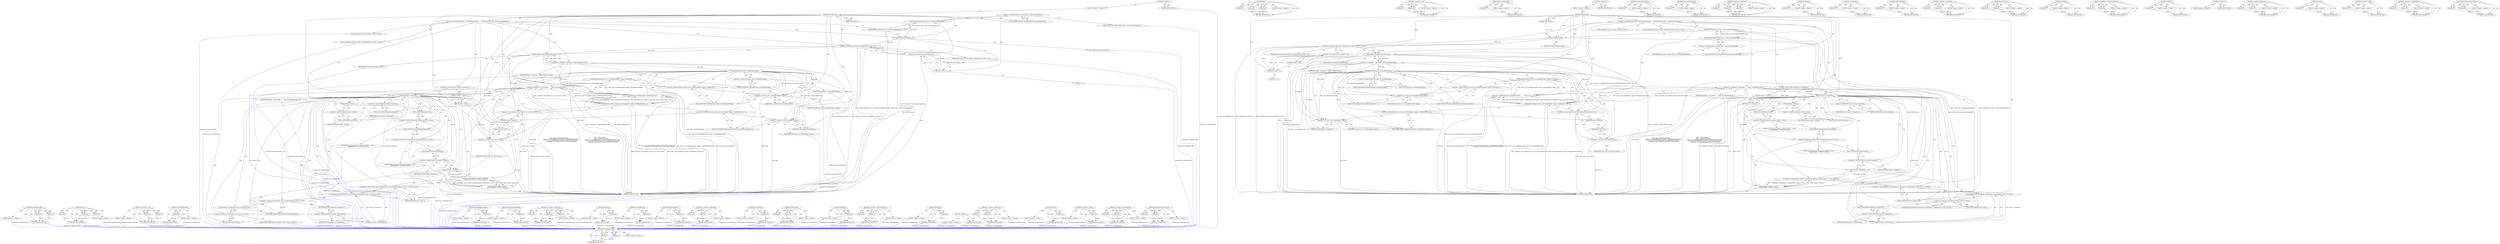 digraph "FindHeaderFromAddress" {
vulnerable_193 [label=<(METHOD,ThreadHeap.GcInfo)>];
vulnerable_194 [label=<(PARAM,p1)>];
vulnerable_195 [label=<(PARAM,p2)>];
vulnerable_196 [label=<(BLOCK,&lt;empty&gt;,&lt;empty&gt;)>];
vulnerable_197 [label=<(METHOD_RETURN,ANY)>];
vulnerable_173 [label=<(METHOD,Push)>];
vulnerable_174 [label=<(PARAM,p1)>];
vulnerable_175 [label=<(PARAM,p2)>];
vulnerable_176 [label=<(PARAM,p3)>];
vulnerable_177 [label=<(BLOCK,&lt;empty&gt;,&lt;empty&gt;)>];
vulnerable_178 [label=<(METHOD_RETURN,ANY)>];
vulnerable_128 [label=<(METHOD,&lt;operator&gt;.cast)>];
vulnerable_129 [label=<(PARAM,p1)>];
vulnerable_130 [label=<(PARAM,p2)>];
vulnerable_131 [label=<(BLOCK,&lt;empty&gt;,&lt;empty&gt;)>];
vulnerable_132 [label=<(METHOD_RETURN,ANY)>];
vulnerable_152 [label=<(METHOD,IsLargeObjectPage)>];
vulnerable_153 [label=<(PARAM,p1)>];
vulnerable_154 [label=<(BLOCK,&lt;empty&gt;,&lt;empty&gt;)>];
vulnerable_155 [label=<(METHOD_RETURN,ANY)>];
vulnerable_6 [label=<(METHOD,&lt;global&gt;)<SUB>1</SUB>>];
vulnerable_7 [label=<(BLOCK,&lt;empty&gt;,&lt;empty&gt;)<SUB>1</SUB>>];
vulnerable_8 [label=<(METHOD,WriteBarrier)<SUB>1</SUB>>];
vulnerable_9 [label=<(PARAM,void* value)<SUB>1</SUB>>];
vulnerable_10 [label=<(BLOCK,{
  DCHECK(thread_state_-&gt;IsIncrementalMarking(...,{
  DCHECK(thread_state_-&gt;IsIncrementalMarking(...)<SUB>1</SUB>>];
vulnerable_11 [label=<(DCHECK,DCHECK(thread_state_-&gt;IsIncrementalMarking()))<SUB>2</SUB>>];
vulnerable_12 [label=<(IsIncrementalMarking,thread_state_-&gt;IsIncrementalMarking())<SUB>2</SUB>>];
vulnerable_13 [label=<(&lt;operator&gt;.indirectFieldAccess,thread_state_-&gt;IsIncrementalMarking)<SUB>2</SUB>>];
vulnerable_14 [label=<(IDENTIFIER,thread_state_,thread_state_-&gt;IsIncrementalMarking())<SUB>2</SUB>>];
vulnerable_15 [label=<(FIELD_IDENTIFIER,IsIncrementalMarking,IsIncrementalMarking)<SUB>2</SUB>>];
vulnerable_16 [label=<(DCHECK,DCHECK(value))<SUB>3</SUB>>];
vulnerable_17 [label=<(IDENTIFIER,value,DCHECK(value))<SUB>3</SUB>>];
vulnerable_18 [label=<(DCHECK_NE,DCHECK_NE(value, reinterpret_cast&lt;void*&gt;(-1)))<SUB>4</SUB>>];
vulnerable_19 [label=<(IDENTIFIER,value,DCHECK_NE(value, reinterpret_cast&lt;void*&gt;(-1)))<SUB>4</SUB>>];
vulnerable_20 [label=<(&lt;operator&gt;.cast,reinterpret_cast&lt;void*&gt;(-1))<SUB>4</SUB>>];
vulnerable_21 [label=<(UNKNOWN,void*,void*)<SUB>4</SUB>>];
vulnerable_22 [label=<(&lt;operator&gt;.minus,-1)<SUB>4</SUB>>];
vulnerable_23 [label=<(LITERAL,1,-1)<SUB>4</SUB>>];
vulnerable_24 [label="<(LOCAL,BasePage* page: BasePage*)<SUB>6</SUB>>"];
vulnerable_25 [label=<(&lt;operator&gt;.assignment,* const page = PageFromObject(value))<SUB>6</SUB>>];
vulnerable_26 [label=<(IDENTIFIER,page,* const page = PageFromObject(value))<SUB>6</SUB>>];
vulnerable_27 [label=<(PageFromObject,PageFromObject(value))<SUB>6</SUB>>];
vulnerable_28 [label=<(IDENTIFIER,value,PageFromObject(value))<SUB>6</SUB>>];
vulnerable_29 [label="<(LOCAL,HeapObjectHeader* header: HeapObjectHeader*)<SUB>7</SUB>>"];
vulnerable_30 [label=<(&lt;operator&gt;.assignment,* const header =
      page-&gt;IsLargeObjectPage(...)<SUB>7</SUB>>];
vulnerable_31 [label=<(IDENTIFIER,header,* const header =
      page-&gt;IsLargeObjectPage(...)<SUB>7</SUB>>];
vulnerable_32 [label=<(&lt;operator&gt;.conditional,page-&gt;IsLargeObjectPage()
          ? static_ca...)<SUB>8</SUB>>];
vulnerable_33 [label=<(IsLargeObjectPage,page-&gt;IsLargeObjectPage())<SUB>8</SUB>>];
vulnerable_34 [label=<(&lt;operator&gt;.indirectFieldAccess,page-&gt;IsLargeObjectPage)<SUB>8</SUB>>];
vulnerable_35 [label=<(IDENTIFIER,page,page-&gt;IsLargeObjectPage())<SUB>8</SUB>>];
vulnerable_36 [label=<(FIELD_IDENTIFIER,IsLargeObjectPage,IsLargeObjectPage)<SUB>8</SUB>>];
vulnerable_37 [label=<(GetHeapObjectHeader,static_cast&lt;LargeObjectPage*&gt;(page)-&gt;GetHeapObj...)<SUB>9</SUB>>];
vulnerable_38 [label=<(&lt;operator&gt;.indirectFieldAccess,static_cast&lt;LargeObjectPage*&gt;(page)-&gt;GetHeapObj...)<SUB>9</SUB>>];
vulnerable_39 [label=<(&lt;operator&gt;.cast,static_cast&lt;LargeObjectPage*&gt;(page))<SUB>9</SUB>>];
vulnerable_40 [label=<(UNKNOWN,LargeObjectPage*,LargeObjectPage*)<SUB>9</SUB>>];
vulnerable_41 [label=<(IDENTIFIER,page,static_cast&lt;LargeObjectPage*&gt;(page))<SUB>9</SUB>>];
vulnerable_42 [label=<(FIELD_IDENTIFIER,GetHeapObjectHeader,GetHeapObjectHeader)<SUB>9</SUB>>];
vulnerable_43 [label=<(FindHeaderFromAddress,static_cast&lt;NormalPage*&gt;(page)-&gt;FindHeaderFromA...)<SUB>10</SUB>>];
vulnerable_44 [label=<(&lt;operator&gt;.indirectFieldAccess,static_cast&lt;NormalPage*&gt;(page)-&gt;FindHeaderFromA...)<SUB>10</SUB>>];
vulnerable_45 [label=<(&lt;operator&gt;.cast,static_cast&lt;NormalPage*&gt;(page))<SUB>10</SUB>>];
vulnerable_46 [label=<(UNKNOWN,NormalPage*,NormalPage*)<SUB>10</SUB>>];
vulnerable_47 [label=<(IDENTIFIER,page,static_cast&lt;NormalPage*&gt;(page))<SUB>10</SUB>>];
vulnerable_48 [label=<(FIELD_IDENTIFIER,FindHeaderFromAddress,FindHeaderFromAddress)<SUB>10</SUB>>];
vulnerable_49 [label=<(&lt;operator&gt;.cast,reinterpret_cast&lt;Address&gt;(const_cast&lt;void*&gt;(val...)<SUB>11</SUB>>];
vulnerable_50 [label=<(UNKNOWN,Address,Address)<SUB>11</SUB>>];
vulnerable_51 [label=<(&lt;operator&gt;.cast,const_cast&lt;void*&gt;(value))<SUB>11</SUB>>];
vulnerable_52 [label=<(UNKNOWN,void*,void*)<SUB>11</SUB>>];
vulnerable_53 [label=<(IDENTIFIER,value,const_cast&lt;void*&gt;(value))<SUB>11</SUB>>];
vulnerable_54 [label=<(CONTROL_STRUCTURE,IF,if (header-&gt;IsMarked()))<SUB>12</SUB>>];
vulnerable_55 [label=<(IsMarked,header-&gt;IsMarked())<SUB>12</SUB>>];
vulnerable_56 [label=<(&lt;operator&gt;.indirectFieldAccess,header-&gt;IsMarked)<SUB>12</SUB>>];
vulnerable_57 [label=<(IDENTIFIER,header,header-&gt;IsMarked())<SUB>12</SUB>>];
vulnerable_58 [label=<(FIELD_IDENTIFIER,IsMarked,IsMarked)<SUB>12</SUB>>];
vulnerable_59 [label=<(BLOCK,&lt;empty&gt;,&lt;empty&gt;)<SUB>13</SUB>>];
vulnerable_60 [label=<(RETURN,return;,return;)<SUB>13</SUB>>];
vulnerable_61 [label=<(Mark,header-&gt;Mark())<SUB>15</SUB>>];
vulnerable_62 [label=<(&lt;operator&gt;.indirectFieldAccess,header-&gt;Mark)<SUB>15</SUB>>];
vulnerable_63 [label=<(IDENTIFIER,header,header-&gt;Mark())<SUB>15</SUB>>];
vulnerable_64 [label=<(FIELD_IDENTIFIER,Mark,Mark)<SUB>15</SUB>>];
vulnerable_65 [label="<(Push,marking_worklist_-&gt;Push(
       WorklistTaskId:...)<SUB>16</SUB>>"];
vulnerable_66 [label=<(&lt;operator&gt;.indirectFieldAccess,marking_worklist_-&gt;Push)<SUB>16</SUB>>];
vulnerable_67 [label="<(IDENTIFIER,marking_worklist_,marking_worklist_-&gt;Push(
       WorklistTaskId:...)<SUB>16</SUB>>"];
vulnerable_68 [label=<(FIELD_IDENTIFIER,Push,Push)<SUB>16</SUB>>];
vulnerable_69 [label="<(&lt;operator&gt;.fieldAccess,WorklistTaskId::MainThread)<SUB>17</SUB>>"];
vulnerable_70 [label="<(IDENTIFIER,WorklistTaskId,marking_worklist_-&gt;Push(
       WorklistTaskId:...)<SUB>17</SUB>>"];
vulnerable_71 [label=<(FIELD_IDENTIFIER,MainThread,MainThread)<SUB>17</SUB>>];
vulnerable_72 [label="<(&lt;operator&gt;.arrayInitializer,{header-&gt;Payload(), ThreadHeap::GcInfo(header-&gt;...)<SUB>18</SUB>>"];
vulnerable_73 [label=<(Payload,header-&gt;Payload())<SUB>18</SUB>>];
vulnerable_74 [label=<(&lt;operator&gt;.indirectFieldAccess,header-&gt;Payload)<SUB>18</SUB>>];
vulnerable_75 [label=<(IDENTIFIER,header,header-&gt;Payload())<SUB>18</SUB>>];
vulnerable_76 [label=<(FIELD_IDENTIFIER,Payload,Payload)<SUB>18</SUB>>];
vulnerable_77 [label="<(&lt;operator&gt;.indirectFieldAccess,ThreadHeap::GcInfo(header-&gt;GcInfoIndex())-&gt;trace_)<SUB>18</SUB>>"];
vulnerable_78 [label="<(ThreadHeap.GcInfo,ThreadHeap::GcInfo(header-&gt;GcInfoIndex()))<SUB>18</SUB>>"];
vulnerable_79 [label="<(&lt;operator&gt;.fieldAccess,ThreadHeap::GcInfo)<SUB>18</SUB>>"];
vulnerable_80 [label="<(IDENTIFIER,ThreadHeap,ThreadHeap::GcInfo(header-&gt;GcInfoIndex()))<SUB>18</SUB>>"];
vulnerable_81 [label=<(FIELD_IDENTIFIER,GcInfo,GcInfo)<SUB>18</SUB>>];
vulnerable_82 [label=<(GcInfoIndex,header-&gt;GcInfoIndex())<SUB>18</SUB>>];
vulnerable_83 [label=<(&lt;operator&gt;.indirectFieldAccess,header-&gt;GcInfoIndex)<SUB>18</SUB>>];
vulnerable_84 [label=<(IDENTIFIER,header,header-&gt;GcInfoIndex())<SUB>18</SUB>>];
vulnerable_85 [label=<(FIELD_IDENTIFIER,GcInfoIndex,GcInfoIndex)<SUB>18</SUB>>];
vulnerable_86 [label=<(FIELD_IDENTIFIER,trace_,trace_)<SUB>18</SUB>>];
vulnerable_87 [label=<(METHOD_RETURN,void)<SUB>1</SUB>>];
vulnerable_89 [label=<(METHOD_RETURN,ANY)<SUB>1</SUB>>];
vulnerable_156 [label=<(METHOD,GetHeapObjectHeader)>];
vulnerable_157 [label=<(PARAM,p1)>];
vulnerable_158 [label=<(BLOCK,&lt;empty&gt;,&lt;empty&gt;)>];
vulnerable_159 [label=<(METHOD_RETURN,ANY)>];
vulnerable_114 [label=<(METHOD,IsIncrementalMarking)>];
vulnerable_115 [label=<(PARAM,p1)>];
vulnerable_116 [label=<(BLOCK,&lt;empty&gt;,&lt;empty&gt;)>];
vulnerable_117 [label=<(METHOD_RETURN,ANY)>];
vulnerable_146 [label=<(METHOD,&lt;operator&gt;.conditional)>];
vulnerable_147 [label=<(PARAM,p1)>];
vulnerable_148 [label=<(PARAM,p2)>];
vulnerable_149 [label=<(PARAM,p3)>];
vulnerable_150 [label=<(BLOCK,&lt;empty&gt;,&lt;empty&gt;)>];
vulnerable_151 [label=<(METHOD_RETURN,ANY)>];
vulnerable_189 [label=<(METHOD,Payload)>];
vulnerable_190 [label=<(PARAM,p1)>];
vulnerable_191 [label=<(BLOCK,&lt;empty&gt;,&lt;empty&gt;)>];
vulnerable_192 [label=<(METHOD_RETURN,ANY)>];
vulnerable_198 [label=<(METHOD,GcInfoIndex)>];
vulnerable_199 [label=<(PARAM,p1)>];
vulnerable_200 [label=<(BLOCK,&lt;empty&gt;,&lt;empty&gt;)>];
vulnerable_201 [label=<(METHOD_RETURN,ANY)>];
vulnerable_142 [label=<(METHOD,PageFromObject)>];
vulnerable_143 [label=<(PARAM,p1)>];
vulnerable_144 [label=<(BLOCK,&lt;empty&gt;,&lt;empty&gt;)>];
vulnerable_145 [label=<(METHOD_RETURN,ANY)>];
vulnerable_137 [label=<(METHOD,&lt;operator&gt;.assignment)>];
vulnerable_138 [label=<(PARAM,p1)>];
vulnerable_139 [label=<(PARAM,p2)>];
vulnerable_140 [label=<(BLOCK,&lt;empty&gt;,&lt;empty&gt;)>];
vulnerable_141 [label=<(METHOD_RETURN,ANY)>];
vulnerable_123 [label=<(METHOD,DCHECK_NE)>];
vulnerable_124 [label=<(PARAM,p1)>];
vulnerable_125 [label=<(PARAM,p2)>];
vulnerable_126 [label=<(BLOCK,&lt;empty&gt;,&lt;empty&gt;)>];
vulnerable_127 [label=<(METHOD_RETURN,ANY)>];
vulnerable_165 [label=<(METHOD,IsMarked)>];
vulnerable_166 [label=<(PARAM,p1)>];
vulnerable_167 [label=<(BLOCK,&lt;empty&gt;,&lt;empty&gt;)>];
vulnerable_168 [label=<(METHOD_RETURN,ANY)>];
vulnerable_118 [label=<(METHOD,&lt;operator&gt;.indirectFieldAccess)>];
vulnerable_119 [label=<(PARAM,p1)>];
vulnerable_120 [label=<(PARAM,p2)>];
vulnerable_121 [label=<(BLOCK,&lt;empty&gt;,&lt;empty&gt;)>];
vulnerable_122 [label=<(METHOD_RETURN,ANY)>];
vulnerable_110 [label=<(METHOD,DCHECK)>];
vulnerable_111 [label=<(PARAM,p1)>];
vulnerable_112 [label=<(BLOCK,&lt;empty&gt;,&lt;empty&gt;)>];
vulnerable_113 [label=<(METHOD_RETURN,ANY)>];
vulnerable_104 [label=<(METHOD,&lt;global&gt;)<SUB>1</SUB>>];
vulnerable_105 [label=<(BLOCK,&lt;empty&gt;,&lt;empty&gt;)>];
vulnerable_106 [label=<(METHOD_RETURN,ANY)>];
vulnerable_179 [label=<(METHOD,&lt;operator&gt;.fieldAccess)>];
vulnerable_180 [label=<(PARAM,p1)>];
vulnerable_181 [label=<(PARAM,p2)>];
vulnerable_182 [label=<(BLOCK,&lt;empty&gt;,&lt;empty&gt;)>];
vulnerable_183 [label=<(METHOD_RETURN,ANY)>];
vulnerable_169 [label=<(METHOD,Mark)>];
vulnerable_170 [label=<(PARAM,p1)>];
vulnerable_171 [label=<(BLOCK,&lt;empty&gt;,&lt;empty&gt;)>];
vulnerable_172 [label=<(METHOD_RETURN,ANY)>];
vulnerable_133 [label=<(METHOD,&lt;operator&gt;.minus)>];
vulnerable_134 [label=<(PARAM,p1)>];
vulnerable_135 [label=<(BLOCK,&lt;empty&gt;,&lt;empty&gt;)>];
vulnerable_136 [label=<(METHOD_RETURN,ANY)>];
vulnerable_184 [label=<(METHOD,&lt;operator&gt;.arrayInitializer)>];
vulnerable_185 [label=<(PARAM,p1)>];
vulnerable_186 [label=<(PARAM,p2)>];
vulnerable_187 [label=<(BLOCK,&lt;empty&gt;,&lt;empty&gt;)>];
vulnerable_188 [label=<(METHOD_RETURN,ANY)>];
vulnerable_160 [label=<(METHOD,FindHeaderFromAddress)>];
vulnerable_161 [label=<(PARAM,p1)>];
vulnerable_162 [label=<(PARAM,p2)>];
vulnerable_163 [label=<(BLOCK,&lt;empty&gt;,&lt;empty&gt;)>];
vulnerable_164 [label=<(METHOD_RETURN,ANY)>];
fixed_196 [label=<(METHOD,GCInfoFromIndex)>];
fixed_197 [label=<(PARAM,p1)>];
fixed_198 [label=<(PARAM,p2)>];
fixed_199 [label=<(BLOCK,&lt;empty&gt;,&lt;empty&gt;)>];
fixed_200 [label=<(METHOD_RETURN,ANY)>];
fixed_176 [label=<(METHOD,Push)>];
fixed_177 [label=<(PARAM,p1)>];
fixed_178 [label=<(PARAM,p2)>];
fixed_179 [label=<(PARAM,p3)>];
fixed_180 [label=<(BLOCK,&lt;empty&gt;,&lt;empty&gt;)>];
fixed_181 [label=<(METHOD_RETURN,ANY)>];
fixed_131 [label=<(METHOD,&lt;operator&gt;.cast)>];
fixed_132 [label=<(PARAM,p1)>];
fixed_133 [label=<(PARAM,p2)>];
fixed_134 [label=<(BLOCK,&lt;empty&gt;,&lt;empty&gt;)>];
fixed_135 [label=<(METHOD_RETURN,ANY)>];
fixed_155 [label=<(METHOD,IsLargeObjectPage)>];
fixed_156 [label=<(PARAM,p1)>];
fixed_157 [label=<(BLOCK,&lt;empty&gt;,&lt;empty&gt;)>];
fixed_158 [label=<(METHOD_RETURN,ANY)>];
fixed_6 [label=<(METHOD,&lt;global&gt;)<SUB>1</SUB>>];
fixed_7 [label=<(BLOCK,&lt;empty&gt;,&lt;empty&gt;)<SUB>1</SUB>>];
fixed_8 [label=<(METHOD,WriteBarrier)<SUB>1</SUB>>];
fixed_9 [label=<(PARAM,void* value)<SUB>1</SUB>>];
fixed_10 [label=<(BLOCK,{
  DCHECK(thread_state_-&gt;IsIncrementalMarking(...,{
  DCHECK(thread_state_-&gt;IsIncrementalMarking(...)<SUB>1</SUB>>];
fixed_11 [label=<(DCHECK,DCHECK(thread_state_-&gt;IsIncrementalMarking()))<SUB>2</SUB>>];
fixed_12 [label=<(IsIncrementalMarking,thread_state_-&gt;IsIncrementalMarking())<SUB>2</SUB>>];
fixed_13 [label=<(&lt;operator&gt;.indirectFieldAccess,thread_state_-&gt;IsIncrementalMarking)<SUB>2</SUB>>];
fixed_14 [label=<(IDENTIFIER,thread_state_,thread_state_-&gt;IsIncrementalMarking())<SUB>2</SUB>>];
fixed_15 [label=<(FIELD_IDENTIFIER,IsIncrementalMarking,IsIncrementalMarking)<SUB>2</SUB>>];
fixed_16 [label=<(DCHECK,DCHECK(value))<SUB>3</SUB>>];
fixed_17 [label=<(IDENTIFIER,value,DCHECK(value))<SUB>3</SUB>>];
fixed_18 [label=<(DCHECK_NE,DCHECK_NE(value, reinterpret_cast&lt;void*&gt;(-1)))<SUB>4</SUB>>];
fixed_19 [label=<(IDENTIFIER,value,DCHECK_NE(value, reinterpret_cast&lt;void*&gt;(-1)))<SUB>4</SUB>>];
fixed_20 [label=<(&lt;operator&gt;.cast,reinterpret_cast&lt;void*&gt;(-1))<SUB>4</SUB>>];
fixed_21 [label=<(UNKNOWN,void*,void*)<SUB>4</SUB>>];
fixed_22 [label=<(&lt;operator&gt;.minus,-1)<SUB>4</SUB>>];
fixed_23 [label=<(LITERAL,1,-1)<SUB>4</SUB>>];
fixed_24 [label="<(LOCAL,BasePage* page: BasePage*)<SUB>6</SUB>>"];
fixed_25 [label=<(&lt;operator&gt;.assignment,* const page = PageFromObject(value))<SUB>6</SUB>>];
fixed_26 [label=<(IDENTIFIER,page,* const page = PageFromObject(value))<SUB>6</SUB>>];
fixed_27 [label=<(PageFromObject,PageFromObject(value))<SUB>6</SUB>>];
fixed_28 [label=<(IDENTIFIER,value,PageFromObject(value))<SUB>6</SUB>>];
fixed_29 [label="<(LOCAL,HeapObjectHeader* header: HeapObjectHeader*)<SUB>7</SUB>>"];
fixed_30 [label=<(&lt;operator&gt;.assignment,* const header =
      page-&gt;IsLargeObjectPage(...)<SUB>7</SUB>>];
fixed_31 [label=<(IDENTIFIER,header,* const header =
      page-&gt;IsLargeObjectPage(...)<SUB>7</SUB>>];
fixed_32 [label=<(&lt;operator&gt;.conditional,page-&gt;IsLargeObjectPage()
          ? static_ca...)<SUB>8</SUB>>];
fixed_33 [label=<(IsLargeObjectPage,page-&gt;IsLargeObjectPage())<SUB>8</SUB>>];
fixed_34 [label=<(&lt;operator&gt;.indirectFieldAccess,page-&gt;IsLargeObjectPage)<SUB>8</SUB>>];
fixed_35 [label=<(IDENTIFIER,page,page-&gt;IsLargeObjectPage())<SUB>8</SUB>>];
fixed_36 [label=<(FIELD_IDENTIFIER,IsLargeObjectPage,IsLargeObjectPage)<SUB>8</SUB>>];
fixed_37 [label=<(GetHeapObjectHeader,static_cast&lt;LargeObjectPage*&gt;(page)-&gt;GetHeapObj...)<SUB>9</SUB>>];
fixed_38 [label=<(&lt;operator&gt;.indirectFieldAccess,static_cast&lt;LargeObjectPage*&gt;(page)-&gt;GetHeapObj...)<SUB>9</SUB>>];
fixed_39 [label=<(&lt;operator&gt;.cast,static_cast&lt;LargeObjectPage*&gt;(page))<SUB>9</SUB>>];
fixed_40 [label=<(UNKNOWN,LargeObjectPage*,LargeObjectPage*)<SUB>9</SUB>>];
fixed_41 [label=<(IDENTIFIER,page,static_cast&lt;LargeObjectPage*&gt;(page))<SUB>9</SUB>>];
fixed_42 [label=<(FIELD_IDENTIFIER,GetHeapObjectHeader,GetHeapObjectHeader)<SUB>9</SUB>>];
fixed_43 [label=<(FindHeaderFromAddress,static_cast&lt;NormalPage*&gt;(page)-&gt;FindHeaderFromA...)<SUB>10</SUB>>];
fixed_44 [label=<(&lt;operator&gt;.indirectFieldAccess,static_cast&lt;NormalPage*&gt;(page)-&gt;FindHeaderFromA...)<SUB>10</SUB>>];
fixed_45 [label=<(&lt;operator&gt;.cast,static_cast&lt;NormalPage*&gt;(page))<SUB>10</SUB>>];
fixed_46 [label=<(UNKNOWN,NormalPage*,NormalPage*)<SUB>10</SUB>>];
fixed_47 [label=<(IDENTIFIER,page,static_cast&lt;NormalPage*&gt;(page))<SUB>10</SUB>>];
fixed_48 [label=<(FIELD_IDENTIFIER,FindHeaderFromAddress,FindHeaderFromAddress)<SUB>10</SUB>>];
fixed_49 [label=<(&lt;operator&gt;.cast,reinterpret_cast&lt;Address&gt;(const_cast&lt;void*&gt;(val...)<SUB>11</SUB>>];
fixed_50 [label=<(UNKNOWN,Address,Address)<SUB>11</SUB>>];
fixed_51 [label=<(&lt;operator&gt;.cast,const_cast&lt;void*&gt;(value))<SUB>11</SUB>>];
fixed_52 [label=<(UNKNOWN,void*,void*)<SUB>11</SUB>>];
fixed_53 [label=<(IDENTIFIER,value,const_cast&lt;void*&gt;(value))<SUB>11</SUB>>];
fixed_54 [label=<(CONTROL_STRUCTURE,IF,if (header-&gt;IsMarked()))<SUB>12</SUB>>];
fixed_55 [label=<(IsMarked,header-&gt;IsMarked())<SUB>12</SUB>>];
fixed_56 [label=<(&lt;operator&gt;.indirectFieldAccess,header-&gt;IsMarked)<SUB>12</SUB>>];
fixed_57 [label=<(IDENTIFIER,header,header-&gt;IsMarked())<SUB>12</SUB>>];
fixed_58 [label=<(FIELD_IDENTIFIER,IsMarked,IsMarked)<SUB>12</SUB>>];
fixed_59 [label=<(BLOCK,&lt;empty&gt;,&lt;empty&gt;)<SUB>13</SUB>>];
fixed_60 [label=<(RETURN,return;,return;)<SUB>13</SUB>>];
fixed_61 [label=<(Mark,header-&gt;Mark())<SUB>15</SUB>>];
fixed_62 [label=<(&lt;operator&gt;.indirectFieldAccess,header-&gt;Mark)<SUB>15</SUB>>];
fixed_63 [label=<(IDENTIFIER,header,header-&gt;Mark())<SUB>15</SUB>>];
fixed_64 [label=<(FIELD_IDENTIFIER,Mark,Mark)<SUB>15</SUB>>];
fixed_65 [label="<(Push,marking_worklist_-&gt;Push(
       WorklistTaskId:...)<SUB>16</SUB>>"];
fixed_66 [label=<(&lt;operator&gt;.indirectFieldAccess,marking_worklist_-&gt;Push)<SUB>16</SUB>>];
fixed_67 [label="<(IDENTIFIER,marking_worklist_,marking_worklist_-&gt;Push(
       WorklistTaskId:...)<SUB>16</SUB>>"];
fixed_68 [label=<(FIELD_IDENTIFIER,Push,Push)<SUB>16</SUB>>];
fixed_69 [label="<(&lt;operator&gt;.fieldAccess,WorklistTaskId::MainThread)<SUB>17</SUB>>"];
fixed_70 [label="<(IDENTIFIER,WorklistTaskId,marking_worklist_-&gt;Push(
       WorklistTaskId:...)<SUB>17</SUB>>"];
fixed_71 [label=<(FIELD_IDENTIFIER,MainThread,MainThread)<SUB>17</SUB>>];
fixed_72 [label="<(&lt;operator&gt;.arrayInitializer,{header-&gt;Payload(),
       GCInfoTable::Get().G...)<SUB>18</SUB>>"];
fixed_73 [label=<(Payload,header-&gt;Payload())<SUB>18</SUB>>];
fixed_74 [label=<(&lt;operator&gt;.indirectFieldAccess,header-&gt;Payload)<SUB>18</SUB>>];
fixed_75 [label=<(IDENTIFIER,header,header-&gt;Payload())<SUB>18</SUB>>];
fixed_76 [label=<(FIELD_IDENTIFIER,Payload,Payload)<SUB>18</SUB>>];
fixed_77 [label="<(&lt;operator&gt;.indirectFieldAccess,GCInfoTable::Get().GCInfoFromIndex(header-&gt;GcIn...)<SUB>19</SUB>>"];
fixed_78 [label="<(GCInfoFromIndex,GCInfoTable::Get().GCInfoFromIndex(header-&gt;GcIn...)<SUB>19</SUB>>"];
fixed_79 [label="<(&lt;operator&gt;.fieldAccess,GCInfoTable::Get().GCInfoFromIndex)<SUB>19</SUB>>"];
fixed_80 [label="<(GCInfoTable.Get,GCInfoTable::Get())<SUB>19</SUB>>"];
fixed_81 [label="<(&lt;operator&gt;.fieldAccess,GCInfoTable::Get)<SUB>19</SUB>>"];
fixed_82 [label="<(IDENTIFIER,GCInfoTable,GCInfoTable::Get())<SUB>19</SUB>>"];
fixed_83 [label=<(FIELD_IDENTIFIER,Get,Get)<SUB>19</SUB>>];
fixed_84 [label=<(FIELD_IDENTIFIER,GCInfoFromIndex,GCInfoFromIndex)<SUB>19</SUB>>];
fixed_85 [label=<(GcInfoIndex,header-&gt;GcInfoIndex())<SUB>19</SUB>>];
fixed_86 [label=<(&lt;operator&gt;.indirectFieldAccess,header-&gt;GcInfoIndex)<SUB>19</SUB>>];
fixed_87 [label=<(IDENTIFIER,header,header-&gt;GcInfoIndex())<SUB>19</SUB>>];
fixed_88 [label=<(FIELD_IDENTIFIER,GcInfoIndex,GcInfoIndex)<SUB>19</SUB>>];
fixed_89 [label=<(FIELD_IDENTIFIER,trace_,trace_)<SUB>19</SUB>>];
fixed_90 [label=<(METHOD_RETURN,void)<SUB>1</SUB>>];
fixed_92 [label=<(METHOD_RETURN,ANY)<SUB>1</SUB>>];
fixed_159 [label=<(METHOD,GetHeapObjectHeader)>];
fixed_160 [label=<(PARAM,p1)>];
fixed_161 [label=<(BLOCK,&lt;empty&gt;,&lt;empty&gt;)>];
fixed_162 [label=<(METHOD_RETURN,ANY)>];
fixed_117 [label=<(METHOD,IsIncrementalMarking)>];
fixed_118 [label=<(PARAM,p1)>];
fixed_119 [label=<(BLOCK,&lt;empty&gt;,&lt;empty&gt;)>];
fixed_120 [label=<(METHOD_RETURN,ANY)>];
fixed_149 [label=<(METHOD,&lt;operator&gt;.conditional)>];
fixed_150 [label=<(PARAM,p1)>];
fixed_151 [label=<(PARAM,p2)>];
fixed_152 [label=<(PARAM,p3)>];
fixed_153 [label=<(BLOCK,&lt;empty&gt;,&lt;empty&gt;)>];
fixed_154 [label=<(METHOD_RETURN,ANY)>];
fixed_192 [label=<(METHOD,Payload)>];
fixed_193 [label=<(PARAM,p1)>];
fixed_194 [label=<(BLOCK,&lt;empty&gt;,&lt;empty&gt;)>];
fixed_195 [label=<(METHOD_RETURN,ANY)>];
fixed_201 [label=<(METHOD,GCInfoTable.Get)>];
fixed_202 [label=<(PARAM,p1)>];
fixed_203 [label=<(BLOCK,&lt;empty&gt;,&lt;empty&gt;)>];
fixed_204 [label=<(METHOD_RETURN,ANY)>];
fixed_145 [label=<(METHOD,PageFromObject)>];
fixed_146 [label=<(PARAM,p1)>];
fixed_147 [label=<(BLOCK,&lt;empty&gt;,&lt;empty&gt;)>];
fixed_148 [label=<(METHOD_RETURN,ANY)>];
fixed_140 [label=<(METHOD,&lt;operator&gt;.assignment)>];
fixed_141 [label=<(PARAM,p1)>];
fixed_142 [label=<(PARAM,p2)>];
fixed_143 [label=<(BLOCK,&lt;empty&gt;,&lt;empty&gt;)>];
fixed_144 [label=<(METHOD_RETURN,ANY)>];
fixed_205 [label=<(METHOD,GcInfoIndex)>];
fixed_206 [label=<(PARAM,p1)>];
fixed_207 [label=<(BLOCK,&lt;empty&gt;,&lt;empty&gt;)>];
fixed_208 [label=<(METHOD_RETURN,ANY)>];
fixed_126 [label=<(METHOD,DCHECK_NE)>];
fixed_127 [label=<(PARAM,p1)>];
fixed_128 [label=<(PARAM,p2)>];
fixed_129 [label=<(BLOCK,&lt;empty&gt;,&lt;empty&gt;)>];
fixed_130 [label=<(METHOD_RETURN,ANY)>];
fixed_168 [label=<(METHOD,IsMarked)>];
fixed_169 [label=<(PARAM,p1)>];
fixed_170 [label=<(BLOCK,&lt;empty&gt;,&lt;empty&gt;)>];
fixed_171 [label=<(METHOD_RETURN,ANY)>];
fixed_121 [label=<(METHOD,&lt;operator&gt;.indirectFieldAccess)>];
fixed_122 [label=<(PARAM,p1)>];
fixed_123 [label=<(PARAM,p2)>];
fixed_124 [label=<(BLOCK,&lt;empty&gt;,&lt;empty&gt;)>];
fixed_125 [label=<(METHOD_RETURN,ANY)>];
fixed_113 [label=<(METHOD,DCHECK)>];
fixed_114 [label=<(PARAM,p1)>];
fixed_115 [label=<(BLOCK,&lt;empty&gt;,&lt;empty&gt;)>];
fixed_116 [label=<(METHOD_RETURN,ANY)>];
fixed_107 [label=<(METHOD,&lt;global&gt;)<SUB>1</SUB>>];
fixed_108 [label=<(BLOCK,&lt;empty&gt;,&lt;empty&gt;)>];
fixed_109 [label=<(METHOD_RETURN,ANY)>];
fixed_182 [label=<(METHOD,&lt;operator&gt;.fieldAccess)>];
fixed_183 [label=<(PARAM,p1)>];
fixed_184 [label=<(PARAM,p2)>];
fixed_185 [label=<(BLOCK,&lt;empty&gt;,&lt;empty&gt;)>];
fixed_186 [label=<(METHOD_RETURN,ANY)>];
fixed_172 [label=<(METHOD,Mark)>];
fixed_173 [label=<(PARAM,p1)>];
fixed_174 [label=<(BLOCK,&lt;empty&gt;,&lt;empty&gt;)>];
fixed_175 [label=<(METHOD_RETURN,ANY)>];
fixed_136 [label=<(METHOD,&lt;operator&gt;.minus)>];
fixed_137 [label=<(PARAM,p1)>];
fixed_138 [label=<(BLOCK,&lt;empty&gt;,&lt;empty&gt;)>];
fixed_139 [label=<(METHOD_RETURN,ANY)>];
fixed_187 [label=<(METHOD,&lt;operator&gt;.arrayInitializer)>];
fixed_188 [label=<(PARAM,p1)>];
fixed_189 [label=<(PARAM,p2)>];
fixed_190 [label=<(BLOCK,&lt;empty&gt;,&lt;empty&gt;)>];
fixed_191 [label=<(METHOD_RETURN,ANY)>];
fixed_163 [label=<(METHOD,FindHeaderFromAddress)>];
fixed_164 [label=<(PARAM,p1)>];
fixed_165 [label=<(PARAM,p2)>];
fixed_166 [label=<(BLOCK,&lt;empty&gt;,&lt;empty&gt;)>];
fixed_167 [label=<(METHOD_RETURN,ANY)>];
vulnerable_193 -> vulnerable_194  [key=0, label="AST: "];
vulnerable_193 -> vulnerable_194  [key=1, label="DDG: "];
vulnerable_193 -> vulnerable_196  [key=0, label="AST: "];
vulnerable_193 -> vulnerable_195  [key=0, label="AST: "];
vulnerable_193 -> vulnerable_195  [key=1, label="DDG: "];
vulnerable_193 -> vulnerable_197  [key=0, label="AST: "];
vulnerable_193 -> vulnerable_197  [key=1, label="CFG: "];
vulnerable_194 -> vulnerable_197  [key=0, label="DDG: p1"];
vulnerable_195 -> vulnerable_197  [key=0, label="DDG: p2"];
vulnerable_173 -> vulnerable_174  [key=0, label="AST: "];
vulnerable_173 -> vulnerable_174  [key=1, label="DDG: "];
vulnerable_173 -> vulnerable_177  [key=0, label="AST: "];
vulnerable_173 -> vulnerable_175  [key=0, label="AST: "];
vulnerable_173 -> vulnerable_175  [key=1, label="DDG: "];
vulnerable_173 -> vulnerable_178  [key=0, label="AST: "];
vulnerable_173 -> vulnerable_178  [key=1, label="CFG: "];
vulnerable_173 -> vulnerable_176  [key=0, label="AST: "];
vulnerable_173 -> vulnerable_176  [key=1, label="DDG: "];
vulnerable_174 -> vulnerable_178  [key=0, label="DDG: p1"];
vulnerable_175 -> vulnerable_178  [key=0, label="DDG: p2"];
vulnerable_176 -> vulnerable_178  [key=0, label="DDG: p3"];
vulnerable_128 -> vulnerable_129  [key=0, label="AST: "];
vulnerable_128 -> vulnerable_129  [key=1, label="DDG: "];
vulnerable_128 -> vulnerable_131  [key=0, label="AST: "];
vulnerable_128 -> vulnerable_130  [key=0, label="AST: "];
vulnerable_128 -> vulnerable_130  [key=1, label="DDG: "];
vulnerable_128 -> vulnerable_132  [key=0, label="AST: "];
vulnerable_128 -> vulnerable_132  [key=1, label="CFG: "];
vulnerable_129 -> vulnerable_132  [key=0, label="DDG: p1"];
vulnerable_130 -> vulnerable_132  [key=0, label="DDG: p2"];
vulnerable_152 -> vulnerable_153  [key=0, label="AST: "];
vulnerable_152 -> vulnerable_153  [key=1, label="DDG: "];
vulnerable_152 -> vulnerable_154  [key=0, label="AST: "];
vulnerable_152 -> vulnerable_155  [key=0, label="AST: "];
vulnerable_152 -> vulnerable_155  [key=1, label="CFG: "];
vulnerable_153 -> vulnerable_155  [key=0, label="DDG: p1"];
vulnerable_6 -> vulnerable_7  [key=0, label="AST: "];
vulnerable_6 -> vulnerable_89  [key=0, label="AST: "];
vulnerable_6 -> vulnerable_89  [key=1, label="CFG: "];
vulnerable_7 -> vulnerable_8  [key=0, label="AST: "];
vulnerable_8 -> vulnerable_9  [key=0, label="AST: "];
vulnerable_8 -> vulnerable_9  [key=1, label="DDG: "];
vulnerable_8 -> vulnerable_10  [key=0, label="AST: "];
vulnerable_8 -> vulnerable_87  [key=0, label="AST: "];
vulnerable_8 -> vulnerable_15  [key=0, label="CFG: "];
vulnerable_8 -> vulnerable_16  [key=0, label="DDG: "];
vulnerable_8 -> vulnerable_18  [key=0, label="DDG: "];
vulnerable_8 -> vulnerable_27  [key=0, label="DDG: "];
vulnerable_8 -> vulnerable_60  [key=0, label="DDG: "];
vulnerable_8 -> vulnerable_22  [key=0, label="DDG: "];
vulnerable_8 -> vulnerable_43  [key=0, label="DDG: "];
vulnerable_8 -> vulnerable_49  [key=0, label="DDG: "];
vulnerable_8 -> vulnerable_39  [key=0, label="DDG: "];
vulnerable_8 -> vulnerable_45  [key=0, label="DDG: "];
vulnerable_8 -> vulnerable_51  [key=0, label="DDG: "];
vulnerable_9 -> vulnerable_16  [key=0, label="DDG: value"];
vulnerable_10 -> vulnerable_11  [key=0, label="AST: "];
vulnerable_10 -> vulnerable_16  [key=0, label="AST: "];
vulnerable_10 -> vulnerable_18  [key=0, label="AST: "];
vulnerable_10 -> vulnerable_24  [key=0, label="AST: "];
vulnerable_10 -> vulnerable_25  [key=0, label="AST: "];
vulnerable_10 -> vulnerable_29  [key=0, label="AST: "];
vulnerable_10 -> vulnerable_30  [key=0, label="AST: "];
vulnerable_10 -> vulnerable_54  [key=0, label="AST: "];
vulnerable_10 -> vulnerable_61  [key=0, label="AST: "];
vulnerable_10 -> vulnerable_65  [key=0, label="AST: "];
vulnerable_11 -> vulnerable_12  [key=0, label="AST: "];
vulnerable_11 -> vulnerable_16  [key=0, label="CFG: "];
vulnerable_11 -> vulnerable_87  [key=0, label="DDG: thread_state_-&gt;IsIncrementalMarking()"];
vulnerable_11 -> vulnerable_87  [key=1, label="DDG: DCHECK(thread_state_-&gt;IsIncrementalMarking())"];
vulnerable_12 -> vulnerable_13  [key=0, label="AST: "];
vulnerable_12 -> vulnerable_11  [key=0, label="CFG: "];
vulnerable_12 -> vulnerable_11  [key=1, label="DDG: thread_state_-&gt;IsIncrementalMarking"];
vulnerable_12 -> vulnerable_87  [key=0, label="DDG: thread_state_-&gt;IsIncrementalMarking"];
vulnerable_13 -> vulnerable_14  [key=0, label="AST: "];
vulnerable_13 -> vulnerable_15  [key=0, label="AST: "];
vulnerable_13 -> vulnerable_12  [key=0, label="CFG: "];
vulnerable_15 -> vulnerable_13  [key=0, label="CFG: "];
vulnerable_16 -> vulnerable_17  [key=0, label="AST: "];
vulnerable_16 -> vulnerable_21  [key=0, label="CFG: "];
vulnerable_16 -> vulnerable_87  [key=0, label="DDG: DCHECK(value)"];
vulnerable_16 -> vulnerable_18  [key=0, label="DDG: value"];
vulnerable_18 -> vulnerable_19  [key=0, label="AST: "];
vulnerable_18 -> vulnerable_20  [key=0, label="AST: "];
vulnerable_18 -> vulnerable_27  [key=0, label="CFG: "];
vulnerable_18 -> vulnerable_27  [key=1, label="DDG: value"];
vulnerable_18 -> vulnerable_87  [key=0, label="DDG: reinterpret_cast&lt;void*&gt;(-1)"];
vulnerable_18 -> vulnerable_87  [key=1, label="DDG: DCHECK_NE(value, reinterpret_cast&lt;void*&gt;(-1))"];
vulnerable_20 -> vulnerable_21  [key=0, label="AST: "];
vulnerable_20 -> vulnerable_22  [key=0, label="AST: "];
vulnerable_20 -> vulnerable_18  [key=0, label="CFG: "];
vulnerable_20 -> vulnerable_87  [key=0, label="DDG: -1"];
vulnerable_21 -> vulnerable_22  [key=0, label="CFG: "];
vulnerable_22 -> vulnerable_23  [key=0, label="AST: "];
vulnerable_22 -> vulnerable_20  [key=0, label="CFG: "];
vulnerable_22 -> vulnerable_20  [key=1, label="DDG: 1"];
vulnerable_22 -> vulnerable_18  [key=0, label="DDG: 1"];
vulnerable_25 -> vulnerable_26  [key=0, label="AST: "];
vulnerable_25 -> vulnerable_27  [key=0, label="AST: "];
vulnerable_25 -> vulnerable_36  [key=0, label="CFG: "];
vulnerable_25 -> vulnerable_87  [key=0, label="DDG: PageFromObject(value)"];
vulnerable_25 -> vulnerable_87  [key=1, label="DDG: * const page = PageFromObject(value)"];
vulnerable_25 -> vulnerable_33  [key=0, label="DDG: page"];
vulnerable_25 -> vulnerable_39  [key=0, label="DDG: page"];
vulnerable_25 -> vulnerable_45  [key=0, label="DDG: page"];
vulnerable_27 -> vulnerable_28  [key=0, label="AST: "];
vulnerable_27 -> vulnerable_25  [key=0, label="CFG: "];
vulnerable_27 -> vulnerable_25  [key=1, label="DDG: value"];
vulnerable_27 -> vulnerable_87  [key=0, label="DDG: value"];
vulnerable_27 -> vulnerable_43  [key=0, label="DDG: value"];
vulnerable_27 -> vulnerable_49  [key=0, label="DDG: value"];
vulnerable_27 -> vulnerable_51  [key=0, label="DDG: value"];
vulnerable_30 -> vulnerable_31  [key=0, label="AST: "];
vulnerable_30 -> vulnerable_32  [key=0, label="AST: "];
vulnerable_30 -> vulnerable_58  [key=0, label="CFG: "];
vulnerable_30 -> vulnerable_87  [key=0, label="DDG: header"];
vulnerable_30 -> vulnerable_87  [key=1, label="DDG: page-&gt;IsLargeObjectPage()
          ? static_cast&lt;LargeObjectPage*&gt;(page)-&gt;GetHeapObjectHeader()
          : static_cast&lt;NormalPage*&gt;(page)-&gt;FindHeaderFromAddress(
                reinterpret_cast&lt;Address&gt;(const_cast&lt;void*&gt;(value)))"];
vulnerable_30 -> vulnerable_87  [key=2, label="DDG: * const header =
      page-&gt;IsLargeObjectPage()
          ? static_cast&lt;LargeObjectPage*&gt;(page)-&gt;GetHeapObjectHeader()
          : static_cast&lt;NormalPage*&gt;(page)-&gt;FindHeaderFromAddress(
                reinterpret_cast&lt;Address&gt;(const_cast&lt;void*&gt;(value)))"];
vulnerable_30 -> vulnerable_61  [key=0, label="DDG: header"];
vulnerable_30 -> vulnerable_55  [key=0, label="DDG: header"];
vulnerable_30 -> vulnerable_73  [key=0, label="DDG: header"];
vulnerable_30 -> vulnerable_82  [key=0, label="DDG: header"];
vulnerable_32 -> vulnerable_33  [key=0, label="AST: "];
vulnerable_32 -> vulnerable_37  [key=0, label="AST: "];
vulnerable_32 -> vulnerable_43  [key=0, label="AST: "];
vulnerable_32 -> vulnerable_30  [key=0, label="CFG: "];
vulnerable_32 -> vulnerable_87  [key=0, label="DDG: page-&gt;IsLargeObjectPage()"];
vulnerable_32 -> vulnerable_87  [key=1, label="DDG: static_cast&lt;NormalPage*&gt;(page)-&gt;FindHeaderFromAddress(
                reinterpret_cast&lt;Address&gt;(const_cast&lt;void*&gt;(value)))"];
vulnerable_32 -> vulnerable_87  [key=2, label="DDG: static_cast&lt;LargeObjectPage*&gt;(page)-&gt;GetHeapObjectHeader()"];
vulnerable_33 -> vulnerable_34  [key=0, label="AST: "];
vulnerable_33 -> vulnerable_40  [key=0, label="CFG: "];
vulnerable_33 -> vulnerable_40  [key=1, label="CDG: "];
vulnerable_33 -> vulnerable_46  [key=0, label="CFG: "];
vulnerable_33 -> vulnerable_46  [key=1, label="CDG: "];
vulnerable_33 -> vulnerable_87  [key=0, label="DDG: page-&gt;IsLargeObjectPage"];
vulnerable_33 -> vulnerable_39  [key=0, label="DDG: page-&gt;IsLargeObjectPage"];
vulnerable_33 -> vulnerable_39  [key=1, label="CDG: "];
vulnerable_33 -> vulnerable_45  [key=0, label="DDG: page-&gt;IsLargeObjectPage"];
vulnerable_33 -> vulnerable_45  [key=1, label="CDG: "];
vulnerable_33 -> vulnerable_48  [key=0, label="CDG: "];
vulnerable_33 -> vulnerable_49  [key=0, label="CDG: "];
vulnerable_33 -> vulnerable_42  [key=0, label="CDG: "];
vulnerable_33 -> vulnerable_51  [key=0, label="CDG: "];
vulnerable_33 -> vulnerable_52  [key=0, label="CDG: "];
vulnerable_33 -> vulnerable_37  [key=0, label="CDG: "];
vulnerable_33 -> vulnerable_38  [key=0, label="CDG: "];
vulnerable_33 -> vulnerable_50  [key=0, label="CDG: "];
vulnerable_33 -> vulnerable_44  [key=0, label="CDG: "];
vulnerable_33 -> vulnerable_43  [key=0, label="CDG: "];
vulnerable_34 -> vulnerable_35  [key=0, label="AST: "];
vulnerable_34 -> vulnerable_36  [key=0, label="AST: "];
vulnerable_34 -> vulnerable_33  [key=0, label="CFG: "];
vulnerable_36 -> vulnerable_34  [key=0, label="CFG: "];
vulnerable_37 -> vulnerable_38  [key=0, label="AST: "];
vulnerable_37 -> vulnerable_32  [key=0, label="CFG: "];
vulnerable_37 -> vulnerable_32  [key=1, label="DDG: static_cast&lt;LargeObjectPage*&gt;(page)-&gt;GetHeapObjectHeader"];
vulnerable_37 -> vulnerable_87  [key=0, label="DDG: static_cast&lt;LargeObjectPage*&gt;(page)-&gt;GetHeapObjectHeader"];
vulnerable_37 -> vulnerable_30  [key=0, label="DDG: static_cast&lt;LargeObjectPage*&gt;(page)-&gt;GetHeapObjectHeader"];
vulnerable_38 -> vulnerable_39  [key=0, label="AST: "];
vulnerable_38 -> vulnerable_42  [key=0, label="AST: "];
vulnerable_38 -> vulnerable_37  [key=0, label="CFG: "];
vulnerable_39 -> vulnerable_40  [key=0, label="AST: "];
vulnerable_39 -> vulnerable_41  [key=0, label="AST: "];
vulnerable_39 -> vulnerable_42  [key=0, label="CFG: "];
vulnerable_39 -> vulnerable_87  [key=0, label="DDG: page"];
vulnerable_40 -> vulnerable_39  [key=0, label="CFG: "];
vulnerable_42 -> vulnerable_38  [key=0, label="CFG: "];
vulnerable_43 -> vulnerable_44  [key=0, label="AST: "];
vulnerable_43 -> vulnerable_49  [key=0, label="AST: "];
vulnerable_43 -> vulnerable_32  [key=0, label="CFG: "];
vulnerable_43 -> vulnerable_32  [key=1, label="DDG: static_cast&lt;NormalPage*&gt;(page)-&gt;FindHeaderFromAddress"];
vulnerable_43 -> vulnerable_32  [key=2, label="DDG: reinterpret_cast&lt;Address&gt;(const_cast&lt;void*&gt;(value))"];
vulnerable_43 -> vulnerable_87  [key=0, label="DDG: static_cast&lt;NormalPage*&gt;(page)-&gt;FindHeaderFromAddress"];
vulnerable_43 -> vulnerable_87  [key=1, label="DDG: reinterpret_cast&lt;Address&gt;(const_cast&lt;void*&gt;(value))"];
vulnerable_43 -> vulnerable_30  [key=0, label="DDG: static_cast&lt;NormalPage*&gt;(page)-&gt;FindHeaderFromAddress"];
vulnerable_43 -> vulnerable_30  [key=1, label="DDG: reinterpret_cast&lt;Address&gt;(const_cast&lt;void*&gt;(value))"];
vulnerable_44 -> vulnerable_45  [key=0, label="AST: "];
vulnerable_44 -> vulnerable_48  [key=0, label="AST: "];
vulnerable_44 -> vulnerable_50  [key=0, label="CFG: "];
vulnerable_45 -> vulnerable_46  [key=0, label="AST: "];
vulnerable_45 -> vulnerable_47  [key=0, label="AST: "];
vulnerable_45 -> vulnerable_48  [key=0, label="CFG: "];
vulnerable_45 -> vulnerable_87  [key=0, label="DDG: page"];
vulnerable_46 -> vulnerable_45  [key=0, label="CFG: "];
vulnerable_48 -> vulnerable_44  [key=0, label="CFG: "];
vulnerable_49 -> vulnerable_50  [key=0, label="AST: "];
vulnerable_49 -> vulnerable_51  [key=0, label="AST: "];
vulnerable_49 -> vulnerable_43  [key=0, label="CFG: "];
vulnerable_49 -> vulnerable_87  [key=0, label="DDG: const_cast&lt;void*&gt;(value)"];
vulnerable_50 -> vulnerable_52  [key=0, label="CFG: "];
vulnerable_51 -> vulnerable_52  [key=0, label="AST: "];
vulnerable_51 -> vulnerable_53  [key=0, label="AST: "];
vulnerable_51 -> vulnerable_49  [key=0, label="CFG: "];
vulnerable_51 -> vulnerable_87  [key=0, label="DDG: value"];
vulnerable_52 -> vulnerable_51  [key=0, label="CFG: "];
vulnerable_54 -> vulnerable_55  [key=0, label="AST: "];
vulnerable_54 -> vulnerable_59  [key=0, label="AST: "];
vulnerable_55 -> vulnerable_56  [key=0, label="AST: "];
vulnerable_55 -> vulnerable_60  [key=0, label="CFG: "];
vulnerable_55 -> vulnerable_60  [key=1, label="CDG: "];
vulnerable_55 -> vulnerable_64  [key=0, label="CFG: "];
vulnerable_55 -> vulnerable_64  [key=1, label="CDG: "];
vulnerable_55 -> vulnerable_87  [key=0, label="DDG: header-&gt;IsMarked"];
vulnerable_55 -> vulnerable_87  [key=1, label="DDG: header-&gt;IsMarked()"];
vulnerable_55 -> vulnerable_68  [key=0, label="CDG: "];
vulnerable_55 -> vulnerable_73  [key=0, label="CDG: "];
vulnerable_55 -> vulnerable_61  [key=0, label="CDG: "];
vulnerable_55 -> vulnerable_77  [key=0, label="CDG: "];
vulnerable_55 -> vulnerable_83  [key=0, label="CDG: "];
vulnerable_55 -> vulnerable_66  [key=0, label="CDG: "];
vulnerable_55 -> vulnerable_71  [key=0, label="CDG: "];
vulnerable_55 -> vulnerable_81  [key=0, label="CDG: "];
vulnerable_55 -> vulnerable_85  [key=0, label="CDG: "];
vulnerable_55 -> vulnerable_72  [key=0, label="CDG: "];
vulnerable_55 -> vulnerable_69  [key=0, label="CDG: "];
vulnerable_55 -> vulnerable_74  [key=0, label="CDG: "];
vulnerable_55 -> vulnerable_76  [key=0, label="CDG: "];
vulnerable_55 -> vulnerable_65  [key=0, label="CDG: "];
vulnerable_55 -> vulnerable_82  [key=0, label="CDG: "];
vulnerable_55 -> vulnerable_78  [key=0, label="CDG: "];
vulnerable_55 -> vulnerable_62  [key=0, label="CDG: "];
vulnerable_55 -> vulnerable_79  [key=0, label="CDG: "];
vulnerable_55 -> vulnerable_86  [key=0, label="CDG: "];
vulnerable_56 -> vulnerable_57  [key=0, label="AST: "];
vulnerable_56 -> vulnerable_58  [key=0, label="AST: "];
vulnerable_56 -> vulnerable_55  [key=0, label="CFG: "];
vulnerable_58 -> vulnerable_56  [key=0, label="CFG: "];
vulnerable_59 -> vulnerable_60  [key=0, label="AST: "];
vulnerable_60 -> vulnerable_87  [key=0, label="CFG: "];
vulnerable_60 -> vulnerable_87  [key=1, label="DDG: &lt;RET&gt;"];
vulnerable_61 -> vulnerable_62  [key=0, label="AST: "];
vulnerable_61 -> vulnerable_68  [key=0, label="CFG: "];
vulnerable_62 -> vulnerable_63  [key=0, label="AST: "];
vulnerable_62 -> vulnerable_64  [key=0, label="AST: "];
vulnerable_62 -> vulnerable_61  [key=0, label="CFG: "];
vulnerable_64 -> vulnerable_62  [key=0, label="CFG: "];
vulnerable_65 -> vulnerable_66  [key=0, label="AST: "];
vulnerable_65 -> vulnerable_69  [key=0, label="AST: "];
vulnerable_65 -> vulnerable_72  [key=0, label="AST: "];
vulnerable_65 -> vulnerable_87  [key=0, label="CFG: "];
vulnerable_66 -> vulnerable_67  [key=0, label="AST: "];
vulnerable_66 -> vulnerable_68  [key=0, label="AST: "];
vulnerable_66 -> vulnerable_71  [key=0, label="CFG: "];
vulnerable_68 -> vulnerable_66  [key=0, label="CFG: "];
vulnerable_69 -> vulnerable_70  [key=0, label="AST: "];
vulnerable_69 -> vulnerable_71  [key=0, label="AST: "];
vulnerable_69 -> vulnerable_76  [key=0, label="CFG: "];
vulnerable_71 -> vulnerable_69  [key=0, label="CFG: "];
vulnerable_72 -> vulnerable_73  [key=0, label="AST: "];
vulnerable_72 -> vulnerable_77  [key=0, label="AST: "];
vulnerable_72 -> vulnerable_65  [key=0, label="CFG: "];
vulnerable_72 -> vulnerable_65  [key=1, label="DDG: header-&gt;Payload()"];
vulnerable_72 -> vulnerable_65  [key=2, label="DDG: ThreadHeap::GcInfo(header-&gt;GcInfoIndex())-&gt;trace_"];
vulnerable_73 -> vulnerable_74  [key=0, label="AST: "];
vulnerable_73 -> vulnerable_81  [key=0, label="CFG: "];
vulnerable_73 -> vulnerable_72  [key=0, label="DDG: header-&gt;Payload"];
vulnerable_74 -> vulnerable_75  [key=0, label="AST: "];
vulnerable_74 -> vulnerable_76  [key=0, label="AST: "];
vulnerable_74 -> vulnerable_73  [key=0, label="CFG: "];
vulnerable_76 -> vulnerable_74  [key=0, label="CFG: "];
vulnerable_77 -> vulnerable_78  [key=0, label="AST: "];
vulnerable_77 -> vulnerable_86  [key=0, label="AST: "];
vulnerable_77 -> vulnerable_72  [key=0, label="CFG: "];
vulnerable_78 -> vulnerable_79  [key=0, label="AST: "];
vulnerable_78 -> vulnerable_82  [key=0, label="AST: "];
vulnerable_78 -> vulnerable_86  [key=0, label="CFG: "];
vulnerable_79 -> vulnerable_80  [key=0, label="AST: "];
vulnerable_79 -> vulnerable_81  [key=0, label="AST: "];
vulnerable_79 -> vulnerable_85  [key=0, label="CFG: "];
vulnerable_81 -> vulnerable_79  [key=0, label="CFG: "];
vulnerable_82 -> vulnerable_83  [key=0, label="AST: "];
vulnerable_82 -> vulnerable_78  [key=0, label="CFG: "];
vulnerable_82 -> vulnerable_78  [key=1, label="DDG: header-&gt;GcInfoIndex"];
vulnerable_83 -> vulnerable_84  [key=0, label="AST: "];
vulnerable_83 -> vulnerable_85  [key=0, label="AST: "];
vulnerable_83 -> vulnerable_82  [key=0, label="CFG: "];
vulnerable_85 -> vulnerable_83  [key=0, label="CFG: "];
vulnerable_86 -> vulnerable_77  [key=0, label="CFG: "];
vulnerable_156 -> vulnerable_157  [key=0, label="AST: "];
vulnerable_156 -> vulnerable_157  [key=1, label="DDG: "];
vulnerable_156 -> vulnerable_158  [key=0, label="AST: "];
vulnerable_156 -> vulnerable_159  [key=0, label="AST: "];
vulnerable_156 -> vulnerable_159  [key=1, label="CFG: "];
vulnerable_157 -> vulnerable_159  [key=0, label="DDG: p1"];
vulnerable_114 -> vulnerable_115  [key=0, label="AST: "];
vulnerable_114 -> vulnerable_115  [key=1, label="DDG: "];
vulnerable_114 -> vulnerable_116  [key=0, label="AST: "];
vulnerable_114 -> vulnerable_117  [key=0, label="AST: "];
vulnerable_114 -> vulnerable_117  [key=1, label="CFG: "];
vulnerable_115 -> vulnerable_117  [key=0, label="DDG: p1"];
vulnerable_146 -> vulnerable_147  [key=0, label="AST: "];
vulnerable_146 -> vulnerable_147  [key=1, label="DDG: "];
vulnerable_146 -> vulnerable_150  [key=0, label="AST: "];
vulnerable_146 -> vulnerable_148  [key=0, label="AST: "];
vulnerable_146 -> vulnerable_148  [key=1, label="DDG: "];
vulnerable_146 -> vulnerable_151  [key=0, label="AST: "];
vulnerable_146 -> vulnerable_151  [key=1, label="CFG: "];
vulnerable_146 -> vulnerable_149  [key=0, label="AST: "];
vulnerable_146 -> vulnerable_149  [key=1, label="DDG: "];
vulnerable_147 -> vulnerable_151  [key=0, label="DDG: p1"];
vulnerable_148 -> vulnerable_151  [key=0, label="DDG: p2"];
vulnerable_149 -> vulnerable_151  [key=0, label="DDG: p3"];
vulnerable_189 -> vulnerable_190  [key=0, label="AST: "];
vulnerable_189 -> vulnerable_190  [key=1, label="DDG: "];
vulnerable_189 -> vulnerable_191  [key=0, label="AST: "];
vulnerable_189 -> vulnerable_192  [key=0, label="AST: "];
vulnerable_189 -> vulnerable_192  [key=1, label="CFG: "];
vulnerable_190 -> vulnerable_192  [key=0, label="DDG: p1"];
vulnerable_198 -> vulnerable_199  [key=0, label="AST: "];
vulnerable_198 -> vulnerable_199  [key=1, label="DDG: "];
vulnerable_198 -> vulnerable_200  [key=0, label="AST: "];
vulnerable_198 -> vulnerable_201  [key=0, label="AST: "];
vulnerable_198 -> vulnerable_201  [key=1, label="CFG: "];
vulnerable_199 -> vulnerable_201  [key=0, label="DDG: p1"];
vulnerable_142 -> vulnerable_143  [key=0, label="AST: "];
vulnerable_142 -> vulnerable_143  [key=1, label="DDG: "];
vulnerable_142 -> vulnerable_144  [key=0, label="AST: "];
vulnerable_142 -> vulnerable_145  [key=0, label="AST: "];
vulnerable_142 -> vulnerable_145  [key=1, label="CFG: "];
vulnerable_143 -> vulnerable_145  [key=0, label="DDG: p1"];
vulnerable_137 -> vulnerable_138  [key=0, label="AST: "];
vulnerable_137 -> vulnerable_138  [key=1, label="DDG: "];
vulnerable_137 -> vulnerable_140  [key=0, label="AST: "];
vulnerable_137 -> vulnerable_139  [key=0, label="AST: "];
vulnerable_137 -> vulnerable_139  [key=1, label="DDG: "];
vulnerable_137 -> vulnerable_141  [key=0, label="AST: "];
vulnerable_137 -> vulnerable_141  [key=1, label="CFG: "];
vulnerable_138 -> vulnerable_141  [key=0, label="DDG: p1"];
vulnerable_139 -> vulnerable_141  [key=0, label="DDG: p2"];
vulnerable_123 -> vulnerable_124  [key=0, label="AST: "];
vulnerable_123 -> vulnerable_124  [key=1, label="DDG: "];
vulnerable_123 -> vulnerable_126  [key=0, label="AST: "];
vulnerable_123 -> vulnerable_125  [key=0, label="AST: "];
vulnerable_123 -> vulnerable_125  [key=1, label="DDG: "];
vulnerable_123 -> vulnerable_127  [key=0, label="AST: "];
vulnerable_123 -> vulnerable_127  [key=1, label="CFG: "];
vulnerable_124 -> vulnerable_127  [key=0, label="DDG: p1"];
vulnerable_125 -> vulnerable_127  [key=0, label="DDG: p2"];
vulnerable_165 -> vulnerable_166  [key=0, label="AST: "];
vulnerable_165 -> vulnerable_166  [key=1, label="DDG: "];
vulnerable_165 -> vulnerable_167  [key=0, label="AST: "];
vulnerable_165 -> vulnerable_168  [key=0, label="AST: "];
vulnerable_165 -> vulnerable_168  [key=1, label="CFG: "];
vulnerable_166 -> vulnerable_168  [key=0, label="DDG: p1"];
vulnerable_118 -> vulnerable_119  [key=0, label="AST: "];
vulnerable_118 -> vulnerable_119  [key=1, label="DDG: "];
vulnerable_118 -> vulnerable_121  [key=0, label="AST: "];
vulnerable_118 -> vulnerable_120  [key=0, label="AST: "];
vulnerable_118 -> vulnerable_120  [key=1, label="DDG: "];
vulnerable_118 -> vulnerable_122  [key=0, label="AST: "];
vulnerable_118 -> vulnerable_122  [key=1, label="CFG: "];
vulnerable_119 -> vulnerable_122  [key=0, label="DDG: p1"];
vulnerable_120 -> vulnerable_122  [key=0, label="DDG: p2"];
vulnerable_110 -> vulnerable_111  [key=0, label="AST: "];
vulnerable_110 -> vulnerable_111  [key=1, label="DDG: "];
vulnerable_110 -> vulnerable_112  [key=0, label="AST: "];
vulnerable_110 -> vulnerable_113  [key=0, label="AST: "];
vulnerable_110 -> vulnerable_113  [key=1, label="CFG: "];
vulnerable_111 -> vulnerable_113  [key=0, label="DDG: p1"];
vulnerable_104 -> vulnerable_105  [key=0, label="AST: "];
vulnerable_104 -> vulnerable_106  [key=0, label="AST: "];
vulnerable_104 -> vulnerable_106  [key=1, label="CFG: "];
vulnerable_179 -> vulnerable_180  [key=0, label="AST: "];
vulnerable_179 -> vulnerable_180  [key=1, label="DDG: "];
vulnerable_179 -> vulnerable_182  [key=0, label="AST: "];
vulnerable_179 -> vulnerable_181  [key=0, label="AST: "];
vulnerable_179 -> vulnerable_181  [key=1, label="DDG: "];
vulnerable_179 -> vulnerable_183  [key=0, label="AST: "];
vulnerable_179 -> vulnerable_183  [key=1, label="CFG: "];
vulnerable_180 -> vulnerable_183  [key=0, label="DDG: p1"];
vulnerable_181 -> vulnerable_183  [key=0, label="DDG: p2"];
vulnerable_169 -> vulnerable_170  [key=0, label="AST: "];
vulnerable_169 -> vulnerable_170  [key=1, label="DDG: "];
vulnerable_169 -> vulnerable_171  [key=0, label="AST: "];
vulnerable_169 -> vulnerable_172  [key=0, label="AST: "];
vulnerable_169 -> vulnerable_172  [key=1, label="CFG: "];
vulnerable_170 -> vulnerable_172  [key=0, label="DDG: p1"];
vulnerable_133 -> vulnerable_134  [key=0, label="AST: "];
vulnerable_133 -> vulnerable_134  [key=1, label="DDG: "];
vulnerable_133 -> vulnerable_135  [key=0, label="AST: "];
vulnerable_133 -> vulnerable_136  [key=0, label="AST: "];
vulnerable_133 -> vulnerable_136  [key=1, label="CFG: "];
vulnerable_134 -> vulnerable_136  [key=0, label="DDG: p1"];
vulnerable_184 -> vulnerable_185  [key=0, label="AST: "];
vulnerable_184 -> vulnerable_185  [key=1, label="DDG: "];
vulnerable_184 -> vulnerable_187  [key=0, label="AST: "];
vulnerable_184 -> vulnerable_186  [key=0, label="AST: "];
vulnerable_184 -> vulnerable_186  [key=1, label="DDG: "];
vulnerable_184 -> vulnerable_188  [key=0, label="AST: "];
vulnerable_184 -> vulnerable_188  [key=1, label="CFG: "];
vulnerable_185 -> vulnerable_188  [key=0, label="DDG: p1"];
vulnerable_186 -> vulnerable_188  [key=0, label="DDG: p2"];
vulnerable_160 -> vulnerable_161  [key=0, label="AST: "];
vulnerable_160 -> vulnerable_161  [key=1, label="DDG: "];
vulnerable_160 -> vulnerable_163  [key=0, label="AST: "];
vulnerable_160 -> vulnerable_162  [key=0, label="AST: "];
vulnerable_160 -> vulnerable_162  [key=1, label="DDG: "];
vulnerable_160 -> vulnerable_164  [key=0, label="AST: "];
vulnerable_160 -> vulnerable_164  [key=1, label="CFG: "];
vulnerable_161 -> vulnerable_164  [key=0, label="DDG: p1"];
vulnerable_162 -> vulnerable_164  [key=0, label="DDG: p2"];
fixed_196 -> fixed_197  [key=0, label="AST: "];
fixed_196 -> fixed_197  [key=1, label="DDG: "];
fixed_196 -> fixed_199  [key=0, label="AST: "];
fixed_196 -> fixed_198  [key=0, label="AST: "];
fixed_196 -> fixed_198  [key=1, label="DDG: "];
fixed_196 -> fixed_200  [key=0, label="AST: "];
fixed_196 -> fixed_200  [key=1, label="CFG: "];
fixed_197 -> fixed_200  [key=0, label="DDG: p1"];
fixed_198 -> fixed_200  [key=0, label="DDG: p2"];
fixed_199 -> vulnerable_193  [color=blue, key=0, label="Connection to Vulnerable Root", penwidth="2.0", style=dashed];
fixed_200 -> vulnerable_193  [color=blue, key=0, label="Connection to Vulnerable Root", penwidth="2.0", style=dashed];
fixed_176 -> fixed_177  [key=0, label="AST: "];
fixed_176 -> fixed_177  [key=1, label="DDG: "];
fixed_176 -> fixed_180  [key=0, label="AST: "];
fixed_176 -> fixed_178  [key=0, label="AST: "];
fixed_176 -> fixed_178  [key=1, label="DDG: "];
fixed_176 -> fixed_181  [key=0, label="AST: "];
fixed_176 -> fixed_181  [key=1, label="CFG: "];
fixed_176 -> fixed_179  [key=0, label="AST: "];
fixed_176 -> fixed_179  [key=1, label="DDG: "];
fixed_177 -> fixed_181  [key=0, label="DDG: p1"];
fixed_178 -> fixed_181  [key=0, label="DDG: p2"];
fixed_179 -> fixed_181  [key=0, label="DDG: p3"];
fixed_180 -> vulnerable_193  [color=blue, key=0, label="Connection to Vulnerable Root", penwidth="2.0", style=dashed];
fixed_181 -> vulnerable_193  [color=blue, key=0, label="Connection to Vulnerable Root", penwidth="2.0", style=dashed];
fixed_131 -> fixed_132  [key=0, label="AST: "];
fixed_131 -> fixed_132  [key=1, label="DDG: "];
fixed_131 -> fixed_134  [key=0, label="AST: "];
fixed_131 -> fixed_133  [key=0, label="AST: "];
fixed_131 -> fixed_133  [key=1, label="DDG: "];
fixed_131 -> fixed_135  [key=0, label="AST: "];
fixed_131 -> fixed_135  [key=1, label="CFG: "];
fixed_132 -> fixed_135  [key=0, label="DDG: p1"];
fixed_133 -> fixed_135  [key=0, label="DDG: p2"];
fixed_134 -> vulnerable_193  [color=blue, key=0, label="Connection to Vulnerable Root", penwidth="2.0", style=dashed];
fixed_135 -> vulnerable_193  [color=blue, key=0, label="Connection to Vulnerable Root", penwidth="2.0", style=dashed];
fixed_155 -> fixed_156  [key=0, label="AST: "];
fixed_155 -> fixed_156  [key=1, label="DDG: "];
fixed_155 -> fixed_157  [key=0, label="AST: "];
fixed_155 -> fixed_158  [key=0, label="AST: "];
fixed_155 -> fixed_158  [key=1, label="CFG: "];
fixed_156 -> fixed_158  [key=0, label="DDG: p1"];
fixed_157 -> vulnerable_193  [color=blue, key=0, label="Connection to Vulnerable Root", penwidth="2.0", style=dashed];
fixed_158 -> vulnerable_193  [color=blue, key=0, label="Connection to Vulnerable Root", penwidth="2.0", style=dashed];
fixed_6 -> fixed_7  [key=0, label="AST: "];
fixed_6 -> fixed_92  [key=0, label="AST: "];
fixed_6 -> fixed_92  [key=1, label="CFG: "];
fixed_7 -> fixed_8  [key=0, label="AST: "];
fixed_8 -> fixed_9  [key=0, label="AST: "];
fixed_8 -> fixed_9  [key=1, label="DDG: "];
fixed_8 -> fixed_10  [key=0, label="AST: "];
fixed_8 -> fixed_90  [key=0, label="AST: "];
fixed_8 -> fixed_15  [key=0, label="CFG: "];
fixed_8 -> fixed_16  [key=0, label="DDG: "];
fixed_8 -> fixed_18  [key=0, label="DDG: "];
fixed_8 -> fixed_27  [key=0, label="DDG: "];
fixed_8 -> fixed_60  [key=0, label="DDG: "];
fixed_8 -> fixed_22  [key=0, label="DDG: "];
fixed_8 -> fixed_43  [key=0, label="DDG: "];
fixed_8 -> fixed_49  [key=0, label="DDG: "];
fixed_8 -> fixed_39  [key=0, label="DDG: "];
fixed_8 -> fixed_45  [key=0, label="DDG: "];
fixed_8 -> fixed_51  [key=0, label="DDG: "];
fixed_9 -> fixed_16  [key=0, label="DDG: value"];
fixed_10 -> fixed_11  [key=0, label="AST: "];
fixed_10 -> fixed_16  [key=0, label="AST: "];
fixed_10 -> fixed_18  [key=0, label="AST: "];
fixed_10 -> fixed_24  [key=0, label="AST: "];
fixed_10 -> fixed_25  [key=0, label="AST: "];
fixed_10 -> fixed_29  [key=0, label="AST: "];
fixed_10 -> fixed_30  [key=0, label="AST: "];
fixed_10 -> fixed_54  [key=0, label="AST: "];
fixed_10 -> fixed_61  [key=0, label="AST: "];
fixed_10 -> fixed_65  [key=0, label="AST: "];
fixed_11 -> fixed_12  [key=0, label="AST: "];
fixed_11 -> fixed_16  [key=0, label="CFG: "];
fixed_11 -> fixed_90  [key=0, label="DDG: thread_state_-&gt;IsIncrementalMarking()"];
fixed_11 -> fixed_90  [key=1, label="DDG: DCHECK(thread_state_-&gt;IsIncrementalMarking())"];
fixed_12 -> fixed_13  [key=0, label="AST: "];
fixed_12 -> fixed_11  [key=0, label="CFG: "];
fixed_12 -> fixed_11  [key=1, label="DDG: thread_state_-&gt;IsIncrementalMarking"];
fixed_12 -> fixed_90  [key=0, label="DDG: thread_state_-&gt;IsIncrementalMarking"];
fixed_13 -> fixed_14  [key=0, label="AST: "];
fixed_13 -> fixed_15  [key=0, label="AST: "];
fixed_13 -> fixed_12  [key=0, label="CFG: "];
fixed_14 -> vulnerable_193  [color=blue, key=0, label="Connection to Vulnerable Root", penwidth="2.0", style=dashed];
fixed_15 -> fixed_13  [key=0, label="CFG: "];
fixed_16 -> fixed_17  [key=0, label="AST: "];
fixed_16 -> fixed_21  [key=0, label="CFG: "];
fixed_16 -> fixed_90  [key=0, label="DDG: DCHECK(value)"];
fixed_16 -> fixed_18  [key=0, label="DDG: value"];
fixed_17 -> vulnerable_193  [color=blue, key=0, label="Connection to Vulnerable Root", penwidth="2.0", style=dashed];
fixed_18 -> fixed_19  [key=0, label="AST: "];
fixed_18 -> fixed_20  [key=0, label="AST: "];
fixed_18 -> fixed_27  [key=0, label="CFG: "];
fixed_18 -> fixed_27  [key=1, label="DDG: value"];
fixed_18 -> fixed_90  [key=0, label="DDG: reinterpret_cast&lt;void*&gt;(-1)"];
fixed_18 -> fixed_90  [key=1, label="DDG: DCHECK_NE(value, reinterpret_cast&lt;void*&gt;(-1))"];
fixed_19 -> vulnerable_193  [color=blue, key=0, label="Connection to Vulnerable Root", penwidth="2.0", style=dashed];
fixed_20 -> fixed_21  [key=0, label="AST: "];
fixed_20 -> fixed_22  [key=0, label="AST: "];
fixed_20 -> fixed_18  [key=0, label="CFG: "];
fixed_20 -> fixed_90  [key=0, label="DDG: -1"];
fixed_21 -> fixed_22  [key=0, label="CFG: "];
fixed_22 -> fixed_23  [key=0, label="AST: "];
fixed_22 -> fixed_20  [key=0, label="CFG: "];
fixed_22 -> fixed_20  [key=1, label="DDG: 1"];
fixed_22 -> fixed_18  [key=0, label="DDG: 1"];
fixed_23 -> vulnerable_193  [color=blue, key=0, label="Connection to Vulnerable Root", penwidth="2.0", style=dashed];
fixed_24 -> vulnerable_193  [color=blue, key=0, label="Connection to Vulnerable Root", penwidth="2.0", style=dashed];
fixed_25 -> fixed_26  [key=0, label="AST: "];
fixed_25 -> fixed_27  [key=0, label="AST: "];
fixed_25 -> fixed_36  [key=0, label="CFG: "];
fixed_25 -> fixed_90  [key=0, label="DDG: PageFromObject(value)"];
fixed_25 -> fixed_90  [key=1, label="DDG: * const page = PageFromObject(value)"];
fixed_25 -> fixed_33  [key=0, label="DDG: page"];
fixed_25 -> fixed_39  [key=0, label="DDG: page"];
fixed_25 -> fixed_45  [key=0, label="DDG: page"];
fixed_26 -> vulnerable_193  [color=blue, key=0, label="Connection to Vulnerable Root", penwidth="2.0", style=dashed];
fixed_27 -> fixed_28  [key=0, label="AST: "];
fixed_27 -> fixed_25  [key=0, label="CFG: "];
fixed_27 -> fixed_25  [key=1, label="DDG: value"];
fixed_27 -> fixed_90  [key=0, label="DDG: value"];
fixed_27 -> fixed_43  [key=0, label="DDG: value"];
fixed_27 -> fixed_49  [key=0, label="DDG: value"];
fixed_27 -> fixed_51  [key=0, label="DDG: value"];
fixed_28 -> vulnerable_193  [color=blue, key=0, label="Connection to Vulnerable Root", penwidth="2.0", style=dashed];
fixed_29 -> vulnerable_193  [color=blue, key=0, label="Connection to Vulnerable Root", penwidth="2.0", style=dashed];
fixed_30 -> fixed_31  [key=0, label="AST: "];
fixed_30 -> fixed_32  [key=0, label="AST: "];
fixed_30 -> fixed_58  [key=0, label="CFG: "];
fixed_30 -> fixed_90  [key=0, label="DDG: header"];
fixed_30 -> fixed_90  [key=1, label="DDG: page-&gt;IsLargeObjectPage()
          ? static_cast&lt;LargeObjectPage*&gt;(page)-&gt;GetHeapObjectHeader()
          : static_cast&lt;NormalPage*&gt;(page)-&gt;FindHeaderFromAddress(
                reinterpret_cast&lt;Address&gt;(const_cast&lt;void*&gt;(value)))"];
fixed_30 -> fixed_90  [key=2, label="DDG: * const header =
      page-&gt;IsLargeObjectPage()
          ? static_cast&lt;LargeObjectPage*&gt;(page)-&gt;GetHeapObjectHeader()
          : static_cast&lt;NormalPage*&gt;(page)-&gt;FindHeaderFromAddress(
                reinterpret_cast&lt;Address&gt;(const_cast&lt;void*&gt;(value)))"];
fixed_30 -> fixed_61  [key=0, label="DDG: header"];
fixed_30 -> fixed_55  [key=0, label="DDG: header"];
fixed_30 -> fixed_73  [key=0, label="DDG: header"];
fixed_30 -> fixed_85  [key=0, label="DDG: header"];
fixed_31 -> vulnerable_193  [color=blue, key=0, label="Connection to Vulnerable Root", penwidth="2.0", style=dashed];
fixed_32 -> fixed_33  [key=0, label="AST: "];
fixed_32 -> fixed_37  [key=0, label="AST: "];
fixed_32 -> fixed_43  [key=0, label="AST: "];
fixed_32 -> fixed_30  [key=0, label="CFG: "];
fixed_32 -> fixed_90  [key=0, label="DDG: page-&gt;IsLargeObjectPage()"];
fixed_32 -> fixed_90  [key=1, label="DDG: static_cast&lt;NormalPage*&gt;(page)-&gt;FindHeaderFromAddress(
                reinterpret_cast&lt;Address&gt;(const_cast&lt;void*&gt;(value)))"];
fixed_32 -> fixed_90  [key=2, label="DDG: static_cast&lt;LargeObjectPage*&gt;(page)-&gt;GetHeapObjectHeader()"];
fixed_33 -> fixed_34  [key=0, label="AST: "];
fixed_33 -> fixed_40  [key=0, label="CFG: "];
fixed_33 -> fixed_40  [key=1, label="CDG: "];
fixed_33 -> fixed_46  [key=0, label="CFG: "];
fixed_33 -> fixed_46  [key=1, label="CDG: "];
fixed_33 -> fixed_90  [key=0, label="DDG: page-&gt;IsLargeObjectPage"];
fixed_33 -> fixed_39  [key=0, label="DDG: page-&gt;IsLargeObjectPage"];
fixed_33 -> fixed_39  [key=1, label="CDG: "];
fixed_33 -> fixed_45  [key=0, label="DDG: page-&gt;IsLargeObjectPage"];
fixed_33 -> fixed_45  [key=1, label="CDG: "];
fixed_33 -> fixed_48  [key=0, label="CDG: "];
fixed_33 -> fixed_49  [key=0, label="CDG: "];
fixed_33 -> fixed_42  [key=0, label="CDG: "];
fixed_33 -> fixed_51  [key=0, label="CDG: "];
fixed_33 -> fixed_52  [key=0, label="CDG: "];
fixed_33 -> fixed_37  [key=0, label="CDG: "];
fixed_33 -> fixed_38  [key=0, label="CDG: "];
fixed_33 -> fixed_50  [key=0, label="CDG: "];
fixed_33 -> fixed_44  [key=0, label="CDG: "];
fixed_33 -> fixed_43  [key=0, label="CDG: "];
fixed_34 -> fixed_35  [key=0, label="AST: "];
fixed_34 -> fixed_36  [key=0, label="AST: "];
fixed_34 -> fixed_33  [key=0, label="CFG: "];
fixed_35 -> vulnerable_193  [color=blue, key=0, label="Connection to Vulnerable Root", penwidth="2.0", style=dashed];
fixed_36 -> fixed_34  [key=0, label="CFG: "];
fixed_37 -> fixed_38  [key=0, label="AST: "];
fixed_37 -> fixed_32  [key=0, label="CFG: "];
fixed_37 -> fixed_32  [key=1, label="DDG: static_cast&lt;LargeObjectPage*&gt;(page)-&gt;GetHeapObjectHeader"];
fixed_37 -> fixed_90  [key=0, label="DDG: static_cast&lt;LargeObjectPage*&gt;(page)-&gt;GetHeapObjectHeader"];
fixed_37 -> fixed_30  [key=0, label="DDG: static_cast&lt;LargeObjectPage*&gt;(page)-&gt;GetHeapObjectHeader"];
fixed_38 -> fixed_39  [key=0, label="AST: "];
fixed_38 -> fixed_42  [key=0, label="AST: "];
fixed_38 -> fixed_37  [key=0, label="CFG: "];
fixed_39 -> fixed_40  [key=0, label="AST: "];
fixed_39 -> fixed_41  [key=0, label="AST: "];
fixed_39 -> fixed_42  [key=0, label="CFG: "];
fixed_39 -> fixed_90  [key=0, label="DDG: page"];
fixed_40 -> fixed_39  [key=0, label="CFG: "];
fixed_41 -> vulnerable_193  [color=blue, key=0, label="Connection to Vulnerable Root", penwidth="2.0", style=dashed];
fixed_42 -> fixed_38  [key=0, label="CFG: "];
fixed_43 -> fixed_44  [key=0, label="AST: "];
fixed_43 -> fixed_49  [key=0, label="AST: "];
fixed_43 -> fixed_32  [key=0, label="CFG: "];
fixed_43 -> fixed_32  [key=1, label="DDG: static_cast&lt;NormalPage*&gt;(page)-&gt;FindHeaderFromAddress"];
fixed_43 -> fixed_32  [key=2, label="DDG: reinterpret_cast&lt;Address&gt;(const_cast&lt;void*&gt;(value))"];
fixed_43 -> fixed_90  [key=0, label="DDG: static_cast&lt;NormalPage*&gt;(page)-&gt;FindHeaderFromAddress"];
fixed_43 -> fixed_90  [key=1, label="DDG: reinterpret_cast&lt;Address&gt;(const_cast&lt;void*&gt;(value))"];
fixed_43 -> fixed_30  [key=0, label="DDG: static_cast&lt;NormalPage*&gt;(page)-&gt;FindHeaderFromAddress"];
fixed_43 -> fixed_30  [key=1, label="DDG: reinterpret_cast&lt;Address&gt;(const_cast&lt;void*&gt;(value))"];
fixed_44 -> fixed_45  [key=0, label="AST: "];
fixed_44 -> fixed_48  [key=0, label="AST: "];
fixed_44 -> fixed_50  [key=0, label="CFG: "];
fixed_45 -> fixed_46  [key=0, label="AST: "];
fixed_45 -> fixed_47  [key=0, label="AST: "];
fixed_45 -> fixed_48  [key=0, label="CFG: "];
fixed_45 -> fixed_90  [key=0, label="DDG: page"];
fixed_46 -> fixed_45  [key=0, label="CFG: "];
fixed_47 -> vulnerable_193  [color=blue, key=0, label="Connection to Vulnerable Root", penwidth="2.0", style=dashed];
fixed_48 -> fixed_44  [key=0, label="CFG: "];
fixed_49 -> fixed_50  [key=0, label="AST: "];
fixed_49 -> fixed_51  [key=0, label="AST: "];
fixed_49 -> fixed_43  [key=0, label="CFG: "];
fixed_49 -> fixed_90  [key=0, label="DDG: const_cast&lt;void*&gt;(value)"];
fixed_50 -> fixed_52  [key=0, label="CFG: "];
fixed_51 -> fixed_52  [key=0, label="AST: "];
fixed_51 -> fixed_53  [key=0, label="AST: "];
fixed_51 -> fixed_49  [key=0, label="CFG: "];
fixed_51 -> fixed_90  [key=0, label="DDG: value"];
fixed_52 -> fixed_51  [key=0, label="CFG: "];
fixed_53 -> vulnerable_193  [color=blue, key=0, label="Connection to Vulnerable Root", penwidth="2.0", style=dashed];
fixed_54 -> fixed_55  [key=0, label="AST: "];
fixed_54 -> fixed_59  [key=0, label="AST: "];
fixed_55 -> fixed_56  [key=0, label="AST: "];
fixed_55 -> fixed_60  [key=0, label="CFG: "];
fixed_55 -> fixed_60  [key=1, label="CDG: "];
fixed_55 -> fixed_64  [key=0, label="CFG: "];
fixed_55 -> fixed_64  [key=1, label="CDG: "];
fixed_55 -> fixed_90  [key=0, label="DDG: header-&gt;IsMarked"];
fixed_55 -> fixed_90  [key=1, label="DDG: header-&gt;IsMarked()"];
fixed_55 -> fixed_80  [key=0, label="CDG: "];
fixed_55 -> fixed_68  [key=0, label="CDG: "];
fixed_55 -> fixed_73  [key=0, label="CDG: "];
fixed_55 -> fixed_61  [key=0, label="CDG: "];
fixed_55 -> fixed_77  [key=0, label="CDG: "];
fixed_55 -> fixed_83  [key=0, label="CDG: "];
fixed_55 -> fixed_89  [key=0, label="CDG: "];
fixed_55 -> fixed_66  [key=0, label="CDG: "];
fixed_55 -> fixed_71  [key=0, label="CDG: "];
fixed_55 -> fixed_81  [key=0, label="CDG: "];
fixed_55 -> fixed_84  [key=0, label="CDG: "];
fixed_55 -> fixed_85  [key=0, label="CDG: "];
fixed_55 -> fixed_72  [key=0, label="CDG: "];
fixed_55 -> fixed_69  [key=0, label="CDG: "];
fixed_55 -> fixed_88  [key=0, label="CDG: "];
fixed_55 -> fixed_74  [key=0, label="CDG: "];
fixed_55 -> fixed_76  [key=0, label="CDG: "];
fixed_55 -> fixed_65  [key=0, label="CDG: "];
fixed_55 -> fixed_78  [key=0, label="CDG: "];
fixed_55 -> fixed_62  [key=0, label="CDG: "];
fixed_55 -> fixed_79  [key=0, label="CDG: "];
fixed_55 -> fixed_86  [key=0, label="CDG: "];
fixed_56 -> fixed_57  [key=0, label="AST: "];
fixed_56 -> fixed_58  [key=0, label="AST: "];
fixed_56 -> fixed_55  [key=0, label="CFG: "];
fixed_57 -> vulnerable_193  [color=blue, key=0, label="Connection to Vulnerable Root", penwidth="2.0", style=dashed];
fixed_58 -> fixed_56  [key=0, label="CFG: "];
fixed_59 -> fixed_60  [key=0, label="AST: "];
fixed_60 -> fixed_90  [key=0, label="CFG: "];
fixed_60 -> fixed_90  [key=1, label="DDG: &lt;RET&gt;"];
fixed_61 -> fixed_62  [key=0, label="AST: "];
fixed_61 -> fixed_68  [key=0, label="CFG: "];
fixed_62 -> fixed_63  [key=0, label="AST: "];
fixed_62 -> fixed_64  [key=0, label="AST: "];
fixed_62 -> fixed_61  [key=0, label="CFG: "];
fixed_63 -> vulnerable_193  [color=blue, key=0, label="Connection to Vulnerable Root", penwidth="2.0", style=dashed];
fixed_64 -> fixed_62  [key=0, label="CFG: "];
fixed_65 -> fixed_66  [key=0, label="AST: "];
fixed_65 -> fixed_69  [key=0, label="AST: "];
fixed_65 -> fixed_72  [key=0, label="AST: "];
fixed_65 -> fixed_90  [key=0, label="CFG: "];
fixed_66 -> fixed_67  [key=0, label="AST: "];
fixed_66 -> fixed_68  [key=0, label="AST: "];
fixed_66 -> fixed_71  [key=0, label="CFG: "];
fixed_67 -> vulnerable_193  [color=blue, key=0, label="Connection to Vulnerable Root", penwidth="2.0", style=dashed];
fixed_68 -> fixed_66  [key=0, label="CFG: "];
fixed_69 -> fixed_70  [key=0, label="AST: "];
fixed_69 -> fixed_71  [key=0, label="AST: "];
fixed_69 -> fixed_76  [key=0, label="CFG: "];
fixed_70 -> vulnerable_193  [color=blue, key=0, label="Connection to Vulnerable Root", penwidth="2.0", style=dashed];
fixed_71 -> fixed_69  [key=0, label="CFG: "];
fixed_72 -> fixed_73  [key=0, label="AST: "];
fixed_72 -> fixed_77  [key=0, label="AST: "];
fixed_72 -> fixed_65  [key=0, label="CFG: "];
fixed_72 -> fixed_65  [key=1, label="DDG: header-&gt;Payload()"];
fixed_72 -> fixed_65  [key=2, label="DDG: GCInfoTable::Get().GCInfoFromIndex(header-&gt;GcInfoIndex())-&gt;trace_"];
fixed_73 -> fixed_74  [key=0, label="AST: "];
fixed_73 -> fixed_83  [key=0, label="CFG: "];
fixed_73 -> fixed_72  [key=0, label="DDG: header-&gt;Payload"];
fixed_74 -> fixed_75  [key=0, label="AST: "];
fixed_74 -> fixed_76  [key=0, label="AST: "];
fixed_74 -> fixed_73  [key=0, label="CFG: "];
fixed_75 -> vulnerable_193  [color=blue, key=0, label="Connection to Vulnerable Root", penwidth="2.0", style=dashed];
fixed_76 -> fixed_74  [key=0, label="CFG: "];
fixed_77 -> fixed_78  [key=0, label="AST: "];
fixed_77 -> fixed_89  [key=0, label="AST: "];
fixed_77 -> fixed_72  [key=0, label="CFG: "];
fixed_78 -> fixed_79  [key=0, label="AST: "];
fixed_78 -> fixed_85  [key=0, label="AST: "];
fixed_78 -> fixed_89  [key=0, label="CFG: "];
fixed_79 -> fixed_80  [key=0, label="AST: "];
fixed_79 -> fixed_84  [key=0, label="AST: "];
fixed_79 -> fixed_88  [key=0, label="CFG: "];
fixed_80 -> fixed_81  [key=0, label="AST: "];
fixed_80 -> fixed_84  [key=0, label="CFG: "];
fixed_81 -> fixed_82  [key=0, label="AST: "];
fixed_81 -> fixed_83  [key=0, label="AST: "];
fixed_81 -> fixed_80  [key=0, label="CFG: "];
fixed_82 -> vulnerable_193  [color=blue, key=0, label="Connection to Vulnerable Root", penwidth="2.0", style=dashed];
fixed_83 -> fixed_81  [key=0, label="CFG: "];
fixed_84 -> fixed_79  [key=0, label="CFG: "];
fixed_85 -> fixed_86  [key=0, label="AST: "];
fixed_85 -> fixed_78  [key=0, label="CFG: "];
fixed_85 -> fixed_78  [key=1, label="DDG: header-&gt;GcInfoIndex"];
fixed_86 -> fixed_87  [key=0, label="AST: "];
fixed_86 -> fixed_88  [key=0, label="AST: "];
fixed_86 -> fixed_85  [key=0, label="CFG: "];
fixed_87 -> vulnerable_193  [color=blue, key=0, label="Connection to Vulnerable Root", penwidth="2.0", style=dashed];
fixed_88 -> fixed_86  [key=0, label="CFG: "];
fixed_89 -> fixed_77  [key=0, label="CFG: "];
fixed_90 -> vulnerable_193  [color=blue, key=0, label="Connection to Vulnerable Root", penwidth="2.0", style=dashed];
fixed_92 -> vulnerable_193  [color=blue, key=0, label="Connection to Vulnerable Root", penwidth="2.0", style=dashed];
fixed_159 -> fixed_160  [key=0, label="AST: "];
fixed_159 -> fixed_160  [key=1, label="DDG: "];
fixed_159 -> fixed_161  [key=0, label="AST: "];
fixed_159 -> fixed_162  [key=0, label="AST: "];
fixed_159 -> fixed_162  [key=1, label="CFG: "];
fixed_160 -> fixed_162  [key=0, label="DDG: p1"];
fixed_161 -> vulnerable_193  [color=blue, key=0, label="Connection to Vulnerable Root", penwidth="2.0", style=dashed];
fixed_162 -> vulnerable_193  [color=blue, key=0, label="Connection to Vulnerable Root", penwidth="2.0", style=dashed];
fixed_117 -> fixed_118  [key=0, label="AST: "];
fixed_117 -> fixed_118  [key=1, label="DDG: "];
fixed_117 -> fixed_119  [key=0, label="AST: "];
fixed_117 -> fixed_120  [key=0, label="AST: "];
fixed_117 -> fixed_120  [key=1, label="CFG: "];
fixed_118 -> fixed_120  [key=0, label="DDG: p1"];
fixed_119 -> vulnerable_193  [color=blue, key=0, label="Connection to Vulnerable Root", penwidth="2.0", style=dashed];
fixed_120 -> vulnerable_193  [color=blue, key=0, label="Connection to Vulnerable Root", penwidth="2.0", style=dashed];
fixed_149 -> fixed_150  [key=0, label="AST: "];
fixed_149 -> fixed_150  [key=1, label="DDG: "];
fixed_149 -> fixed_153  [key=0, label="AST: "];
fixed_149 -> fixed_151  [key=0, label="AST: "];
fixed_149 -> fixed_151  [key=1, label="DDG: "];
fixed_149 -> fixed_154  [key=0, label="AST: "];
fixed_149 -> fixed_154  [key=1, label="CFG: "];
fixed_149 -> fixed_152  [key=0, label="AST: "];
fixed_149 -> fixed_152  [key=1, label="DDG: "];
fixed_150 -> fixed_154  [key=0, label="DDG: p1"];
fixed_151 -> fixed_154  [key=0, label="DDG: p2"];
fixed_152 -> fixed_154  [key=0, label="DDG: p3"];
fixed_153 -> vulnerable_193  [color=blue, key=0, label="Connection to Vulnerable Root", penwidth="2.0", style=dashed];
fixed_154 -> vulnerable_193  [color=blue, key=0, label="Connection to Vulnerable Root", penwidth="2.0", style=dashed];
fixed_192 -> fixed_193  [key=0, label="AST: "];
fixed_192 -> fixed_193  [key=1, label="DDG: "];
fixed_192 -> fixed_194  [key=0, label="AST: "];
fixed_192 -> fixed_195  [key=0, label="AST: "];
fixed_192 -> fixed_195  [key=1, label="CFG: "];
fixed_193 -> fixed_195  [key=0, label="DDG: p1"];
fixed_194 -> vulnerable_193  [color=blue, key=0, label="Connection to Vulnerable Root", penwidth="2.0", style=dashed];
fixed_195 -> vulnerable_193  [color=blue, key=0, label="Connection to Vulnerable Root", penwidth="2.0", style=dashed];
fixed_201 -> fixed_202  [key=0, label="AST: "];
fixed_201 -> fixed_202  [key=1, label="DDG: "];
fixed_201 -> fixed_203  [key=0, label="AST: "];
fixed_201 -> fixed_204  [key=0, label="AST: "];
fixed_201 -> fixed_204  [key=1, label="CFG: "];
fixed_202 -> fixed_204  [key=0, label="DDG: p1"];
fixed_203 -> vulnerable_193  [color=blue, key=0, label="Connection to Vulnerable Root", penwidth="2.0", style=dashed];
fixed_204 -> vulnerable_193  [color=blue, key=0, label="Connection to Vulnerable Root", penwidth="2.0", style=dashed];
fixed_145 -> fixed_146  [key=0, label="AST: "];
fixed_145 -> fixed_146  [key=1, label="DDG: "];
fixed_145 -> fixed_147  [key=0, label="AST: "];
fixed_145 -> fixed_148  [key=0, label="AST: "];
fixed_145 -> fixed_148  [key=1, label="CFG: "];
fixed_146 -> fixed_148  [key=0, label="DDG: p1"];
fixed_147 -> vulnerable_193  [color=blue, key=0, label="Connection to Vulnerable Root", penwidth="2.0", style=dashed];
fixed_148 -> vulnerable_193  [color=blue, key=0, label="Connection to Vulnerable Root", penwidth="2.0", style=dashed];
fixed_140 -> fixed_141  [key=0, label="AST: "];
fixed_140 -> fixed_141  [key=1, label="DDG: "];
fixed_140 -> fixed_143  [key=0, label="AST: "];
fixed_140 -> fixed_142  [key=0, label="AST: "];
fixed_140 -> fixed_142  [key=1, label="DDG: "];
fixed_140 -> fixed_144  [key=0, label="AST: "];
fixed_140 -> fixed_144  [key=1, label="CFG: "];
fixed_141 -> fixed_144  [key=0, label="DDG: p1"];
fixed_142 -> fixed_144  [key=0, label="DDG: p2"];
fixed_143 -> vulnerable_193  [color=blue, key=0, label="Connection to Vulnerable Root", penwidth="2.0", style=dashed];
fixed_144 -> vulnerable_193  [color=blue, key=0, label="Connection to Vulnerable Root", penwidth="2.0", style=dashed];
fixed_205 -> fixed_206  [key=0, label="AST: "];
fixed_205 -> fixed_206  [key=1, label="DDG: "];
fixed_205 -> fixed_207  [key=0, label="AST: "];
fixed_205 -> fixed_208  [key=0, label="AST: "];
fixed_205 -> fixed_208  [key=1, label="CFG: "];
fixed_206 -> fixed_208  [key=0, label="DDG: p1"];
fixed_207 -> vulnerable_193  [color=blue, key=0, label="Connection to Vulnerable Root", penwidth="2.0", style=dashed];
fixed_208 -> vulnerable_193  [color=blue, key=0, label="Connection to Vulnerable Root", penwidth="2.0", style=dashed];
fixed_126 -> fixed_127  [key=0, label="AST: "];
fixed_126 -> fixed_127  [key=1, label="DDG: "];
fixed_126 -> fixed_129  [key=0, label="AST: "];
fixed_126 -> fixed_128  [key=0, label="AST: "];
fixed_126 -> fixed_128  [key=1, label="DDG: "];
fixed_126 -> fixed_130  [key=0, label="AST: "];
fixed_126 -> fixed_130  [key=1, label="CFG: "];
fixed_127 -> fixed_130  [key=0, label="DDG: p1"];
fixed_128 -> fixed_130  [key=0, label="DDG: p2"];
fixed_129 -> vulnerable_193  [color=blue, key=0, label="Connection to Vulnerable Root", penwidth="2.0", style=dashed];
fixed_130 -> vulnerable_193  [color=blue, key=0, label="Connection to Vulnerable Root", penwidth="2.0", style=dashed];
fixed_168 -> fixed_169  [key=0, label="AST: "];
fixed_168 -> fixed_169  [key=1, label="DDG: "];
fixed_168 -> fixed_170  [key=0, label="AST: "];
fixed_168 -> fixed_171  [key=0, label="AST: "];
fixed_168 -> fixed_171  [key=1, label="CFG: "];
fixed_169 -> fixed_171  [key=0, label="DDG: p1"];
fixed_170 -> vulnerable_193  [color=blue, key=0, label="Connection to Vulnerable Root", penwidth="2.0", style=dashed];
fixed_171 -> vulnerable_193  [color=blue, key=0, label="Connection to Vulnerable Root", penwidth="2.0", style=dashed];
fixed_121 -> fixed_122  [key=0, label="AST: "];
fixed_121 -> fixed_122  [key=1, label="DDG: "];
fixed_121 -> fixed_124  [key=0, label="AST: "];
fixed_121 -> fixed_123  [key=0, label="AST: "];
fixed_121 -> fixed_123  [key=1, label="DDG: "];
fixed_121 -> fixed_125  [key=0, label="AST: "];
fixed_121 -> fixed_125  [key=1, label="CFG: "];
fixed_122 -> fixed_125  [key=0, label="DDG: p1"];
fixed_123 -> fixed_125  [key=0, label="DDG: p2"];
fixed_124 -> vulnerable_193  [color=blue, key=0, label="Connection to Vulnerable Root", penwidth="2.0", style=dashed];
fixed_125 -> vulnerable_193  [color=blue, key=0, label="Connection to Vulnerable Root", penwidth="2.0", style=dashed];
fixed_113 -> fixed_114  [key=0, label="AST: "];
fixed_113 -> fixed_114  [key=1, label="DDG: "];
fixed_113 -> fixed_115  [key=0, label="AST: "];
fixed_113 -> fixed_116  [key=0, label="AST: "];
fixed_113 -> fixed_116  [key=1, label="CFG: "];
fixed_114 -> fixed_116  [key=0, label="DDG: p1"];
fixed_115 -> vulnerable_193  [color=blue, key=0, label="Connection to Vulnerable Root", penwidth="2.0", style=dashed];
fixed_116 -> vulnerable_193  [color=blue, key=0, label="Connection to Vulnerable Root", penwidth="2.0", style=dashed];
fixed_107 -> fixed_108  [key=0, label="AST: "];
fixed_107 -> fixed_109  [key=0, label="AST: "];
fixed_107 -> fixed_109  [key=1, label="CFG: "];
fixed_108 -> vulnerable_193  [color=blue, key=0, label="Connection to Vulnerable Root", penwidth="2.0", style=dashed];
fixed_109 -> vulnerable_193  [color=blue, key=0, label="Connection to Vulnerable Root", penwidth="2.0", style=dashed];
fixed_182 -> fixed_183  [key=0, label="AST: "];
fixed_182 -> fixed_183  [key=1, label="DDG: "];
fixed_182 -> fixed_185  [key=0, label="AST: "];
fixed_182 -> fixed_184  [key=0, label="AST: "];
fixed_182 -> fixed_184  [key=1, label="DDG: "];
fixed_182 -> fixed_186  [key=0, label="AST: "];
fixed_182 -> fixed_186  [key=1, label="CFG: "];
fixed_183 -> fixed_186  [key=0, label="DDG: p1"];
fixed_184 -> fixed_186  [key=0, label="DDG: p2"];
fixed_185 -> vulnerable_193  [color=blue, key=0, label="Connection to Vulnerable Root", penwidth="2.0", style=dashed];
fixed_186 -> vulnerable_193  [color=blue, key=0, label="Connection to Vulnerable Root", penwidth="2.0", style=dashed];
fixed_172 -> fixed_173  [key=0, label="AST: "];
fixed_172 -> fixed_173  [key=1, label="DDG: "];
fixed_172 -> fixed_174  [key=0, label="AST: "];
fixed_172 -> fixed_175  [key=0, label="AST: "];
fixed_172 -> fixed_175  [key=1, label="CFG: "];
fixed_173 -> fixed_175  [key=0, label="DDG: p1"];
fixed_174 -> vulnerable_193  [color=blue, key=0, label="Connection to Vulnerable Root", penwidth="2.0", style=dashed];
fixed_175 -> vulnerable_193  [color=blue, key=0, label="Connection to Vulnerable Root", penwidth="2.0", style=dashed];
fixed_136 -> fixed_137  [key=0, label="AST: "];
fixed_136 -> fixed_137  [key=1, label="DDG: "];
fixed_136 -> fixed_138  [key=0, label="AST: "];
fixed_136 -> fixed_139  [key=0, label="AST: "];
fixed_136 -> fixed_139  [key=1, label="CFG: "];
fixed_137 -> fixed_139  [key=0, label="DDG: p1"];
fixed_138 -> vulnerable_193  [color=blue, key=0, label="Connection to Vulnerable Root", penwidth="2.0", style=dashed];
fixed_139 -> vulnerable_193  [color=blue, key=0, label="Connection to Vulnerable Root", penwidth="2.0", style=dashed];
fixed_187 -> fixed_188  [key=0, label="AST: "];
fixed_187 -> fixed_188  [key=1, label="DDG: "];
fixed_187 -> fixed_190  [key=0, label="AST: "];
fixed_187 -> fixed_189  [key=0, label="AST: "];
fixed_187 -> fixed_189  [key=1, label="DDG: "];
fixed_187 -> fixed_191  [key=0, label="AST: "];
fixed_187 -> fixed_191  [key=1, label="CFG: "];
fixed_188 -> fixed_191  [key=0, label="DDG: p1"];
fixed_189 -> fixed_191  [key=0, label="DDG: p2"];
fixed_190 -> vulnerable_193  [color=blue, key=0, label="Connection to Vulnerable Root", penwidth="2.0", style=dashed];
fixed_191 -> vulnerable_193  [color=blue, key=0, label="Connection to Vulnerable Root", penwidth="2.0", style=dashed];
fixed_163 -> fixed_164  [key=0, label="AST: "];
fixed_163 -> fixed_164  [key=1, label="DDG: "];
fixed_163 -> fixed_166  [key=0, label="AST: "];
fixed_163 -> fixed_165  [key=0, label="AST: "];
fixed_163 -> fixed_165  [key=1, label="DDG: "];
fixed_163 -> fixed_167  [key=0, label="AST: "];
fixed_163 -> fixed_167  [key=1, label="CFG: "];
fixed_164 -> fixed_167  [key=0, label="DDG: p1"];
fixed_165 -> fixed_167  [key=0, label="DDG: p2"];
fixed_166 -> vulnerable_193  [color=blue, key=0, label="Connection to Vulnerable Root", penwidth="2.0", style=dashed];
fixed_167 -> vulnerable_193  [color=blue, key=0, label="Connection to Vulnerable Root", penwidth="2.0", style=dashed];
}

